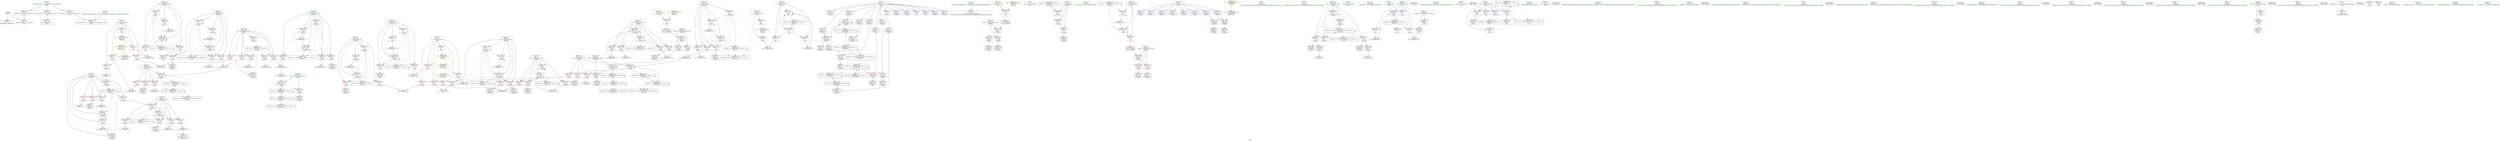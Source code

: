 digraph "SVFG" {
	label="SVFG";

	Node0x555f00d805d0 [shape=record,color=grey,label="{NodeID: 0\nNullPtr}"];
	Node0x555f00d805d0 -> Node0x555f00db9c20[style=solid];
	Node0x555f00d805d0 -> Node0x555f00dc5450[style=solid];
	Node0x555f00df1410 [shape=record,color=black,label="{NodeID: 443\nMR_6V_3 = PHI(MR_6V_6, MR_6V_2, )\npts\{61 \}\n}"];
	Node0x555f00df1410 -> Node0x555f00dbed30[style=dashed];
	Node0x555f00df1410 -> Node0x555f00dbee00[style=dashed];
	Node0x555f00df1410 -> Node0x555f00dbeed0[style=dashed];
	Node0x555f00df1410 -> Node0x555f00dbefa0[style=dashed];
	Node0x555f00df1410 -> Node0x555f00dbf070[style=dashed];
	Node0x555f00df1410 -> Node0x555f00dc5fe0[style=dashed];
	Node0x555f00df1410 -> Node0x555f00dc60b0[style=dashed];
	Node0x555f00dcce30 [shape=record,color=grey,label="{NodeID: 360\n257 = cmp(256, 9, )\n}"];
	Node0x555f00dc7840 [shape=record,color=blue,label="{NodeID: 277\n372\<--427\ni\<--inc\nmain\n}"];
	Node0x555f00dc7840 -> Node0x555f00dbc4f0[style=dashed];
	Node0x555f00dc7840 -> Node0x555f00dbc5c0[style=dashed];
	Node0x555f00dc7840 -> Node0x555f00dc7840[style=dashed];
	Node0x555f00dc7840 -> Node0x555f00dc29d0[style=dashed];
	Node0x555f00dbb4b0 [shape=record,color=red,label="{NodeID: 194\n259\<--195\n\<--bj\n_Z3putiii\n}"];
	Node0x555f00dbb4b0 -> Node0x555f00dcccb0[style=solid];
	Node0x555f00db87f0 [shape=record,color=purple,label="{NodeID: 111\n130\<--15\narrayidx22\<--b\n_Z5checkv\n}"];
	Node0x555f00db6b80 [shape=record,color=green,label="{NodeID: 28\n44\<--50\n_ZNSt8ios_base4InitD1Ev\<--_ZNSt8ios_base4InitD1Ev_field_insensitive\n}"];
	Node0x555f00db6b80 -> Node0x555f00db9cf0[style=solid];
	Node0x555f00dc29d0 [shape=record,color=black,label="{NodeID: 388\nMR_64V_2 = PHI(MR_64V_4, MR_64V_1, )\npts\{373 \}\n}"];
	Node0x555f00dc29d0 -> Node0x555f00dc76a0[style=dashed];
	Node0x555f00dbcb70 [shape=record,color=red,label="{NodeID: 222\n483\<--380\n\<--i14\nmain\n}"];
	Node0x555f00dbcb70 -> Node0x555f00dcbdb0[style=solid];
	Node0x555f00dbe6b0 [shape=record,color=red,label="{NodeID: 139\n452\<--8\n\<--w\nmain\n}"];
	Node0x555f00dbe6b0 -> Node0x555f00dcdd30[style=solid];
	Node0x555f00db9260 [shape=record,color=green,label="{NodeID: 56\n376\<--377\nr\<--r_field_insensitive\nmain\n}"];
	Node0x555f00db9260 -> Node0x555f00dbc830[style=solid];
	Node0x555f00dc6250 [shape=record,color=blue,label="{NodeID: 250\n181\<--177\nr.addr\<--r\n_Z3putiii\n}"];
	Node0x555f00dc6250 -> Node0x555f00dc00b0[style=dashed];
	Node0x555f00dc6250 -> Node0x555f00dc0180[style=dashed];
	Node0x555f00dbfd70 [shape=record,color=red,label="{NodeID: 167\n94\<--93\n\<--arrayidx5\n_Z5checkv\n}"];
	Node0x555f00dbfd70 -> Node0x555f00db9f90[style=solid];
	Node0x555f00dba950 [shape=record,color=black,label="{NodeID: 84\n236\<--235\nidxprom11\<--\n_Z3putiii\n}"];
	Node0x555f00d9b6d0 [shape=record,color=green,label="{NodeID: 1\n7\<--1\n__dso_handle\<--dummyObj\nGlob }"];
	Node0x555f00df1910 [shape=record,color=black,label="{NodeID: 444\nMR_8V_2 = PHI(MR_8V_5, MR_8V_1, )\npts\{63 \}\n}"];
	Node0x555f00df1910 -> Node0x555f00dc5620[style=dashed];
	Node0x555f00dccfb0 [shape=record,color=grey,label="{NodeID: 361\n151 = cmp(149, 150, )\n}"];
	Node0x555f00dc7910 [shape=record,color=blue,label="{NodeID: 278\n380\<--9\ni14\<--\nmain\n}"];
	Node0x555f00dc7910 -> Node0x555f00dbc9d0[style=dashed];
	Node0x555f00dc7910 -> Node0x555f00dbcaa0[style=dashed];
	Node0x555f00dc7910 -> Node0x555f00dbcb70[style=dashed];
	Node0x555f00dc7910 -> Node0x555f00dc7b80[style=dashed];
	Node0x555f00dc7910 -> Node0x555f00dc2fc0[style=dashed];
	Node0x555f00dbb580 [shape=record,color=red,label="{NodeID: 195\n268\<--195\n\<--bj\n_Z3putiii\n}"];
	Node0x555f00dbb580 -> Node0x555f00dbabc0[style=solid];
	Node0x555f00db88c0 [shape=record,color=purple,label="{NodeID: 112\n133\<--15\narrayidx24\<--b\n_Z5checkv\n}"];
	Node0x555f00db88c0 -> Node0x555f00dc5b00[style=solid];
	Node0x555f00db6c50 [shape=record,color=green,label="{NodeID: 29\n57\<--58\n_Z5checkv\<--_Z5checkv_field_insensitive\n}"];
	Node0x555f00dc2ed0 [shape=record,color=black,label="{NodeID: 389\nMR_66V_2 = PHI(MR_66V_3, MR_66V_1, )\npts\{375 \}\n}"];
	Node0x555f00dc2ed0 -> Node0x555f00dbc690[style=dashed];
	Node0x555f00dc2ed0 -> Node0x555f00dc7770[style=dashed];
	Node0x555f00dc2ed0 -> Node0x555f00dc2ed0[style=dashed];
	Node0x555f00dbcc40 [shape=record,color=red,label="{NodeID: 223\n451\<--382\n\<--j\nmain\n}"];
	Node0x555f00dbcc40 -> Node0x555f00dcdd30[style=solid];
	Node0x555f00dbe780 [shape=record,color=red,label="{NodeID: 140\n72\<--11\n\<--h\n_Z5checkv\n}"];
	Node0x555f00dbe780 -> Node0x555f00dcc530[style=solid];
	Node0x555f00db9330 [shape=record,color=green,label="{NodeID: 57\n378\<--379\nx\<--x_field_insensitive\nmain\n}"];
	Node0x555f00db9330 -> Node0x555f00dbc900[style=solid];
	Node0x555f00dc6320 [shape=record,color=blue,label="{NodeID: 251\n183\<--178\nx.addr\<--x\n_Z3putiii\n}"];
	Node0x555f00dc6320 -> Node0x555f00dc0250[style=dashed];
	Node0x555f00dc6320 -> Node0x555f00dc0320[style=dashed];
	Node0x555f00dbfe40 [shape=record,color=red,label="{NodeID: 168\n126\<--125\n\<--arrayidx19\n_Z5checkv\n}"];
	Node0x555f00dbfe40 -> Node0x555f00dba2d0[style=solid];
	Node0x555f00dbfe40 -> Node0x555f00dba3a0[style=solid];
	Node0x555f00dbaa20 [shape=record,color=black,label="{NodeID: 85\n239\<--238\ntobool\<--\n_Z3putiii\n}"];
	Node0x555f00d804e0 [shape=record,color=green,label="{NodeID: 2\n9\<--1\n\<--dummyObj\nCan only get source location for instruction, argument, global var or function.}"];
	Node0x555f00df1e10 [shape=record,color=black,label="{NodeID: 445\nMR_10V_2 = PHI(MR_10V_4, MR_10V_1, )\npts\{65 \}\n}"];
	Node0x555f00df1e10 -> Node0x555f00dc56f0[style=dashed];
	Node0x555f00dcd130 [shape=record,color=grey,label="{NodeID: 362\n254 = cmp(252, 253, )\n}"];
	Node0x555f00dc79e0 [shape=record,color=blue,label="{NodeID: 279\n382\<--9\nj\<--\nmain\n}"];
	Node0x555f00dc79e0 -> Node0x555f00dbcc40[style=dashed];
	Node0x555f00dc79e0 -> Node0x555f00dbcd10[style=dashed];
	Node0x555f00dc79e0 -> Node0x555f00dbcde0[style=dashed];
	Node0x555f00dc79e0 -> Node0x555f00dc79e0[style=dashed];
	Node0x555f00dc79e0 -> Node0x555f00dc7ab0[style=dashed];
	Node0x555f00dc79e0 -> Node0x555f00dc30b0[style=dashed];
	Node0x555f00dbb650 [shape=record,color=red,label="{NodeID: 196\n305\<--197\n\<--i43\n_Z3putiii\n}"];
	Node0x555f00dbb650 -> Node0x555f00dce930[style=solid];
	Node0x555f00db8990 [shape=record,color=purple,label="{NodeID: 113\n155\<--15\n\<--b\n_Z5checkv\n}"];
	Node0x555f00db6d20 [shape=record,color=green,label="{NodeID: 30\n60\<--61\ni\<--i_field_insensitive\n_Z5checkv\n}"];
	Node0x555f00db6d20 -> Node0x555f00dbed30[style=solid];
	Node0x555f00db6d20 -> Node0x555f00dbee00[style=solid];
	Node0x555f00db6d20 -> Node0x555f00dbeed0[style=solid];
	Node0x555f00db6d20 -> Node0x555f00dbefa0[style=solid];
	Node0x555f00db6d20 -> Node0x555f00dbf070[style=solid];
	Node0x555f00db6d20 -> Node0x555f00dc5550[style=solid];
	Node0x555f00db6d20 -> Node0x555f00dc5fe0[style=solid];
	Node0x555f00db6d20 -> Node0x555f00dc60b0[style=solid];
	Node0x555f00df8f30 [shape=record,color=yellow,style=double,label="{NodeID: 473\n68V_1 = ENCHI(MR_68V_0)\npts\{377 \}\nFun[main]}"];
	Node0x555f00df8f30 -> Node0x555f00dbc830[style=dashed];
	Node0x555f00dc2fc0 [shape=record,color=black,label="{NodeID: 390\nMR_72V_2 = PHI(MR_72V_3, MR_72V_1, )\npts\{381 \}\n}"];
	Node0x555f00dc2fc0 -> Node0x555f00dc7910[style=dashed];
	Node0x555f00dc2fc0 -> Node0x555f00dc2fc0[style=dashed];
	Node0x555f00dbcd10 [shape=record,color=red,label="{NodeID: 224\n458\<--382\n\<--j\nmain\n}"];
	Node0x555f00dbcd10 -> Node0x555f00db8170[style=solid];
	Node0x555f00dbe850 [shape=record,color=red,label="{NodeID: 141\n211\<--11\n\<--h\n_Z3putiii\n}"];
	Node0x555f00dbe850 -> Node0x555f00dcda30[style=solid];
	Node0x555f00db9400 [shape=record,color=green,label="{NodeID: 58\n380\<--381\ni14\<--i14_field_insensitive\nmain\n}"];
	Node0x555f00db9400 -> Node0x555f00dbc9d0[style=solid];
	Node0x555f00db9400 -> Node0x555f00dbcaa0[style=solid];
	Node0x555f00db9400 -> Node0x555f00dbcb70[style=solid];
	Node0x555f00db9400 -> Node0x555f00dc7910[style=solid];
	Node0x555f00db9400 -> Node0x555f00dc7b80[style=solid];
	Node0x555f00dca8b0 [shape=record,color=grey,label="{NodeID: 335\n143 = Binary(142, 144, )\n}"];
	Node0x555f00dca8b0 -> Node0x555f00dc5ca0[style=solid];
	Node0x555f00dc63f0 [shape=record,color=blue,label="{NodeID: 252\n185\<--9\nrow\<--\n_Z3putiii\n}"];
	Node0x555f00dc63f0 -> Node0x555f00de7600[style=dashed];
	Node0x555f00dbff10 [shape=record,color=red,label="{NodeID: 169\n226\<--179\n\<--t.addr\n_Z3putiii\n}"];
	Node0x555f00dbff10 -> Node0x555f00dba6e0[style=solid];
	Node0x555f00dbaaf0 [shape=record,color=black,label="{NodeID: 86\n266\<--265\nidxprom21\<--\n_Z3putiii\n}"];
	Node0x555f00d836b0 [shape=record,color=green,label="{NodeID: 3\n20\<--1\n\<--dummyObj\nCan only get source location for instruction, argument, global var or function.}"];
	Node0x555f00df2310 [shape=record,color=black,label="{NodeID: 446\nMR_12V_2 = PHI(MR_12V_6, MR_12V_1, )\npts\{67 \}\n}"];
	Node0x555f00df2310 -> Node0x555f00dc5960[style=dashed];
	Node0x555f00df2310 -> Node0x555f00df2310[style=dashed];
	Node0x555f00dcd2b0 [shape=record,color=grey,label="{NodeID: 363\n409 = cmp(407, 408, )\n}"];
	Node0x555f00dc7ab0 [shape=record,color=blue,label="{NodeID: 280\n382\<--474\nj\<--inc30\nmain\n}"];
	Node0x555f00dc7ab0 -> Node0x555f00dbcc40[style=dashed];
	Node0x555f00dc7ab0 -> Node0x555f00dbcd10[style=dashed];
	Node0x555f00dc7ab0 -> Node0x555f00dbcde0[style=dashed];
	Node0x555f00dc7ab0 -> Node0x555f00dc79e0[style=dashed];
	Node0x555f00dc7ab0 -> Node0x555f00dc7ab0[style=dashed];
	Node0x555f00dc7ab0 -> Node0x555f00dc30b0[style=dashed];
	Node0x555f00dbb720 [shape=record,color=red,label="{NodeID: 197\n319\<--197\n\<--i43\n_Z3putiii\n}"];
	Node0x555f00dbb720 -> Node0x555f00dbb240[style=solid];
	Node0x555f00db8a60 [shape=record,color=purple,label="{NodeID: 114\n156\<--15\narrayidx35\<--b\n_Z5checkv\n}"];
	Node0x555f00db8a60 -> Node0x555f00dc5e40[style=solid];
	Node0x555f00db6df0 [shape=record,color=green,label="{NodeID: 31\n62\<--63\nf\<--f_field_insensitive\n_Z5checkv\n}"];
	Node0x555f00db6df0 -> Node0x555f00dbf140[style=solid];
	Node0x555f00db6df0 -> Node0x555f00dc5620[style=solid];
	Node0x555f00db6df0 -> Node0x555f00dc57c0[style=solid];
	Node0x555f00df9010 [shape=record,color=yellow,style=double,label="{NodeID: 474\n70V_1 = ENCHI(MR_70V_0)\npts\{379 \}\nFun[main]}"];
	Node0x555f00df9010 -> Node0x555f00dbc900[style=dashed];
	Node0x555f00dc30b0 [shape=record,color=black,label="{NodeID: 391\nMR_74V_2 = PHI(MR_74V_3, MR_74V_1, )\npts\{383 \}\n}"];
	Node0x555f00dc30b0 -> Node0x555f00dc79e0[style=dashed];
	Node0x555f00dc30b0 -> Node0x555f00dc30b0[style=dashed];
	Node0x555f00dbcde0 [shape=record,color=red,label="{NodeID: 225\n473\<--382\n\<--j\nmain\n}"];
	Node0x555f00dbcde0 -> Node0x555f00dcc6b0[style=solid];
	Node0x555f00dbe920 [shape=record,color=red,label="{NodeID: 142\n253\<--11\n\<--h\n_Z3putiii\n}"];
	Node0x555f00dbe920 -> Node0x555f00dcd130[style=solid];
	Node0x555f00db94d0 [shape=record,color=green,label="{NodeID: 59\n382\<--383\nj\<--j_field_insensitive\nmain\n}"];
	Node0x555f00db94d0 -> Node0x555f00dbcc40[style=solid];
	Node0x555f00db94d0 -> Node0x555f00dbcd10[style=solid];
	Node0x555f00db94d0 -> Node0x555f00dbcde0[style=solid];
	Node0x555f00db94d0 -> Node0x555f00dc79e0[style=solid];
	Node0x555f00db94d0 -> Node0x555f00dc7ab0[style=solid];
	Node0x555f00dcaa30 [shape=record,color=grey,label="{NodeID: 336\n415 = Binary(414, 144, )\n}"];
	Node0x555f00dcaa30 -> Node0x555f00dc7770[style=solid];
	Node0x555f00dc64c0 [shape=record,color=blue,label="{NodeID: 253\n187\<--81\nok\<--\n_Z3putiii\n}"];
	Node0x555f00dc64c0 -> Node0x555f00dc08d0[style=dashed];
	Node0x555f00dc64c0 -> Node0x555f00dc64c0[style=dashed];
	Node0x555f00dc64c0 -> Node0x555f00dc68d0[style=dashed];
	Node0x555f00dc64c0 -> Node0x555f00dc69a0[style=dashed];
	Node0x555f00dc64c0 -> Node0x555f00ddbb00[style=dashed];
	Node0x555f00dc64c0 -> Node0x555f00ddaee0[style=dashed];
	Node0x555f00dbffe0 [shape=record,color=red,label="{NodeID: 170\n313\<--179\n\<--t.addr\n_Z3putiii\n}"];
	Node0x555f00dbffe0 -> Node0x555f00dbb0a0[style=solid];
	Node0x555f00dbabc0 [shape=record,color=black,label="{NodeID: 87\n269\<--268\nidxprom23\<--\n_Z3putiii\n}"];
	Node0x555f00d83530 [shape=record,color=green,label="{NodeID: 4\n24\<--1\n_ZSt3cin\<--dummyObj\nGlob }"];
	Node0x555f00df2810 [shape=record,color=black,label="{NodeID: 447\nMR_14V_2 = PHI(MR_14V_7, MR_14V_1, )\npts\{69 \}\n}"];
	Node0x555f00df2810 -> Node0x555f00dc5a30[style=dashed];
	Node0x555f00df2810 -> Node0x555f00df2810[style=dashed];
	Node0x555f00dcd430 [shape=record,color=grey,label="{NodeID: 364\n250 = cmp(249, 9, )\n}"];
	Node0x555f00dc7b80 [shape=record,color=blue,label="{NodeID: 281\n380\<--484\ni14\<--inc34\nmain\n}"];
	Node0x555f00dc7b80 -> Node0x555f00dbc9d0[style=dashed];
	Node0x555f00dc7b80 -> Node0x555f00dbcaa0[style=dashed];
	Node0x555f00dc7b80 -> Node0x555f00dbcb70[style=dashed];
	Node0x555f00dc7b80 -> Node0x555f00dc7b80[style=dashed];
	Node0x555f00dc7b80 -> Node0x555f00dc2fc0[style=dashed];
	Node0x555f00dbb7f0 [shape=record,color=red,label="{NodeID: 198\n329\<--197\n\<--i43\n_Z3putiii\n}"];
	Node0x555f00dbb7f0 -> Node0x555f00dcc3b0[style=solid];
	Node0x555f00db8b30 [shape=record,color=purple,label="{NodeID: 115\n267\<--15\narrayidx22\<--b\n_Z3putiii\n}"];
	Node0x555f00db6ec0 [shape=record,color=green,label="{NodeID: 32\n64\<--65\nj\<--j_field_insensitive\n_Z5checkv\n}"];
	Node0x555f00db6ec0 -> Node0x555f00dbf210[style=solid];
	Node0x555f00db6ec0 -> Node0x555f00dbf2e0[style=solid];
	Node0x555f00db6ec0 -> Node0x555f00dbf3b0[style=solid];
	Node0x555f00db6ec0 -> Node0x555f00dc56f0[style=solid];
	Node0x555f00db6ec0 -> Node0x555f00dc5890[style=solid];
	Node0x555f00de0d30 [shape=record,color=black,label="{NodeID: 392\nMR_18V_2 = PHI(MR_18V_3, MR_18V_1, )\npts\{180000 \}\n}"];
	Node0x555f00de0d30 -> Node0x555f00df5f10[style=dashed];
	Node0x555f00dbceb0 [shape=record,color=red,label="{NodeID: 226\n461\<--460\n\<--arrayidx22\nmain\n}"];
	Node0x555f00dbceb0 -> Node0x555f00db8240[style=solid];
	Node0x555f00dbe9f0 [shape=record,color=red,label="{NodeID: 143\n446\<--11\n\<--h\nmain\n}"];
	Node0x555f00dbe9f0 -> Node0x555f00dce630[style=solid];
	Node0x555f00db95a0 [shape=record,color=green,label="{NodeID: 60\n387\<--388\n_ZNSirsERi\<--_ZNSirsERi_field_insensitive\n}"];
	Node0x555f00dcabb0 [shape=record,color=grey,label="{NodeID: 337\n247 = Binary(245, 246, )\n}"];
	Node0x555f00dcabb0 -> Node0x555f00dc6800[style=solid];
	Node0x555f00dc6590 [shape=record,color=blue,label="{NodeID: 254\n189\<--9\ni\<--\n_Z3putiii\n}"];
	Node0x555f00dc6590 -> Node0x555f00dc09a0[style=dashed];
	Node0x555f00dc6590 -> Node0x555f00dc0a70[style=dashed];
	Node0x555f00dc6590 -> Node0x555f00dc0b40[style=dashed];
	Node0x555f00dc6590 -> Node0x555f00dc0c10[style=dashed];
	Node0x555f00dc6590 -> Node0x555f00dc6590[style=dashed];
	Node0x555f00dc6590 -> Node0x555f00dc6b40[style=dashed];
	Node0x555f00dc6590 -> Node0x555f00ded340[style=dashed];
	Node0x555f00dc00b0 [shape=record,color=red,label="{NodeID: 171\n229\<--181\n\<--r.addr\n_Z3putiii\n}"];
	Node0x555f00dc00b0 -> Node0x555f00dba7b0[style=solid];
	Node0x555f00dbac90 [shape=record,color=black,label="{NodeID: 88\n272\<--271\ntobool25\<--\n_Z3putiii\n}"];
	Node0x555f00d9b820 [shape=record,color=green,label="{NodeID: 5\n25\<--1\n.str\<--dummyObj\nGlob }"];
	Node0x555f00df2d10 [shape=record,color=black,label="{NodeID: 448\nMR_16V_2 = PHI(MR_16V_6, MR_16V_1, )\npts\{71 \}\n}"];
	Node0x555f00df2d10 -> Node0x555f00dc5d70[style=dashed];
	Node0x555f00df2d10 -> Node0x555f00df2d10[style=dashed];
	Node0x555f00dcd5b0 [shape=record,color=grey,label="{NodeID: 365\n117 = cmp(115, 116, )\n}"];
	Node0x555f00dc7c50 [shape=record,color=blue,label="{NodeID: 282\n370\<--490\nc\<--inc38\nmain\n}"];
	Node0x555f00dc7c50 -> Node0x555f00dc24d0[style=dashed];
	Node0x555f00dbb8c0 [shape=record,color=red,label="{NodeID: 199\n351\<--197\n\<--i43\n_Z3putiii\n}"];
	Node0x555f00dbb8c0 -> Node0x555f00dcbab0[style=solid];
	Node0x555f00dbd370 [shape=record,color=purple,label="{NodeID: 116\n270\<--15\narrayidx24\<--b\n_Z3putiii\n}"];
	Node0x555f00dbd370 -> Node0x555f00dbbf40[style=solid];
	Node0x555f00db6f90 [shape=record,color=green,label="{NodeID: 33\n66\<--67\nk\<--k_field_insensitive\n_Z5checkv\n}"];
	Node0x555f00db6f90 -> Node0x555f00dbf480[style=solid];
	Node0x555f00db6f90 -> Node0x555f00dbf550[style=solid];
	Node0x555f00db6f90 -> Node0x555f00dbf620[style=solid];
	Node0x555f00db6f90 -> Node0x555f00dbf6f0[style=solid];
	Node0x555f00db6f90 -> Node0x555f00dc5960[style=solid];
	Node0x555f00db6f90 -> Node0x555f00dc5ca0[style=solid];
	Node0x555f009a43a0 [shape=record,color=black,label="{NodeID: 559\n42 = PHI()\n}"];
	Node0x555f00dbcf80 [shape=record,color=blue,label="{NodeID: 227\n8\<--9\nw\<--\nGlob }"];
	Node0x555f00dbcf80 -> Node0x555f00df7d10[style=dashed];
	Node0x555f00dbeac0 [shape=record,color=red,label="{NodeID: 144\n408\<--13\n\<--n\nmain\n}"];
	Node0x555f00dbeac0 -> Node0x555f00dcd2b0[style=solid];
	Node0x555f00db9670 [shape=record,color=green,label="{NodeID: 61\n403\<--404\nllvm.memset.p0i8.i64\<--llvm.memset.p0i8.i64_field_insensitive\n}"];
	Node0x555f00dcad30 [shape=record,color=grey,label="{NodeID: 338\n160 = Binary(159, 74, )\n}"];
	Node0x555f00dcad30 -> Node0x555f00dc5f10[style=solid];
	Node0x555f00dc6660 [shape=record,color=blue,label="{NodeID: 255\n191\<--9\nj\<--\n_Z3putiii\n}"];
	Node0x555f00dc6660 -> Node0x555f00dc0ce0[style=dashed];
	Node0x555f00dc6660 -> Node0x555f00dc0db0[style=dashed];
	Node0x555f00dc6660 -> Node0x555f00dc0e80[style=dashed];
	Node0x555f00dc6660 -> Node0x555f00dc0f50[style=dashed];
	Node0x555f00dc6660 -> Node0x555f00dc6a70[style=dashed];
	Node0x555f00dc6660 -> Node0x555f00de3f00[style=dashed];
	Node0x555f00dc6660 -> Node0x555f00ded810[style=dashed];
	Node0x555f00dc0180 [shape=record,color=red,label="{NodeID: 172\n316\<--181\n\<--r.addr\n_Z3putiii\n}"];
	Node0x555f00dc0180 -> Node0x555f00dbb170[style=solid];
	Node0x555f00dbad60 [shape=record,color=black,label="{NodeID: 89\n283\<--282\ntobool29\<--\n_Z3putiii\n}"];
	Node0x555f00d83ad0 [shape=record,color=green,label="{NodeID: 6\n27\<--1\n_ZSt4cout\<--dummyObj\nGlob }"];
	Node0x555f00df3210 [shape=record,color=black,label="{NodeID: 449\nMR_18V_2 = PHI(MR_18V_8, MR_18V_1, )\npts\{180000 \}\n|{|<s3>3}}"];
	Node0x555f00df3210 -> Node0x555f00dbfd70[style=dashed];
	Node0x555f00df3210 -> Node0x555f00de7100[style=dashed];
	Node0x555f00df3210 -> Node0x555f00df3210[style=dashed];
	Node0x555f00df3210:s3 -> Node0x555f00defb10[style=dashed,color=blue];
	Node0x555f00dcd730 [shape=record,color=grey,label="{NodeID: 366\n224 = cmp(223, 219, )\n}"];
	Node0x555f00dbb990 [shape=record,color=red,label="{NodeID: 200\n310\<--199\n\<--j47\n_Z3putiii\n}"];
	Node0x555f00dbb990 -> Node0x555f00dce030[style=solid];
	Node0x555f00dbd440 [shape=record,color=purple,label="{NodeID: 117\n339\<--15\narrayidx66\<--b\n_Z3putiii\n}"];
	Node0x555f00db7060 [shape=record,color=green,label="{NodeID: 34\n68\<--69\nj11\<--j11_field_insensitive\n_Z5checkv\n}"];
	Node0x555f00db7060 -> Node0x555f00dbf7c0[style=solid];
	Node0x555f00db7060 -> Node0x555f00dbf890[style=solid];
	Node0x555f00db7060 -> Node0x555f00dbf960[style=solid];
	Node0x555f00db7060 -> Node0x555f00dbfa30[style=solid];
	Node0x555f00db7060 -> Node0x555f00dc5a30[style=solid];
	Node0x555f00db7060 -> Node0x555f00dc5bd0[style=solid];
	Node0x555f00e1a4c0 [shape=record,color=black,label="{NodeID: 560\n386 = PHI()\n}"];
	Node0x555f00dbd080 [shape=record,color=blue,label="{NodeID: 228\n11\<--9\nh\<--\nGlob }"];
	Node0x555f00dbd080 -> Node0x555f00df8830[style=dashed];
	Node0x555f00dbeb90 [shape=record,color=red,label="{NodeID: 145\n417\<--19\n\<--full\nmain\n}"];
	Node0x555f00dbeb90 -> Node0x555f00db7f00[style=solid];
	Node0x555f00db9740 [shape=record,color=green,label="{NodeID: 62\n433\<--434\nprintf\<--printf_field_insensitive\n}"];
	Node0x555f00dfab90 [shape=record,color=yellow,style=double,label="{NodeID: 505\n51V_1 = ENCHI(MR_51V_0)\npts\{230000 \}\nFun[_Z3putiii]}"];
	Node0x555f00dfab90 -> Node0x555f00dbbe70[style=dashed];
	Node0x555f00dfab90 -> Node0x555f00dbc010[style=dashed];
	Node0x555f00dcaeb0 [shape=record,color=grey,label="{NodeID: 339\n279 = Binary(278, 74, )\n}"];
	Node0x555f00dcaeb0 -> Node0x555f00dc6a70[style=solid];
	Node0x555f00dc6730 [shape=record,color=blue,label="{NodeID: 256\n193\<--243\nbi\<--add\n_Z3putiii\n}"];
	Node0x555f00dc6730 -> Node0x555f00dc1020[style=dashed];
	Node0x555f00dc6730 -> Node0x555f00dc10f0[style=dashed];
	Node0x555f00dc6730 -> Node0x555f00dbb310[style=dashed];
	Node0x555f00dc6730 -> Node0x555f00de4400[style=dashed];
	Node0x555f00dc6730 -> Node0x555f00dedd10[style=dashed];
	Node0x555f00dc6730 -> Node0x555f00df6910[style=dashed];
	Node0x555f00dc0250 [shape=record,color=red,label="{NodeID: 173\n245\<--183\n\<--x.addr\n_Z3putiii\n}"];
	Node0x555f00dc0250 -> Node0x555f00dcabb0[style=solid];
	Node0x555f00dbae30 [shape=record,color=black,label="{NodeID: 90\n284\<--282\nconv\<--\n_Z3putiii\n}"];
	Node0x555f00dbae30 -> Node0x555f00dcdeb0[style=solid];
	Node0x555f00d839b0 [shape=record,color=green,label="{NodeID: 7\n28\<--1\n.str.1\<--dummyObj\nGlob }"];
	Node0x555f00dcd8b0 [shape=record,color=grey,label="{NodeID: 367\n218 = cmp(217, 219, )\n}"];
	Node0x555f00dbba60 [shape=record,color=red,label="{NodeID: 201\n322\<--199\n\<--j47\n_Z3putiii\n}"];
	Node0x555f00dbba60 -> Node0x555f00db7bc0[style=solid];
	Node0x555f00dbd510 [shape=record,color=purple,label="{NodeID: 118\n342\<--15\narrayidx68\<--b\n_Z3putiii\n}"];
	Node0x555f00dbd510 -> Node0x555f00dc7020[style=solid];
	Node0x555f00db7130 [shape=record,color=green,label="{NodeID: 35\n70\<--71\nj30\<--j30_field_insensitive\n_Z5checkv\n}"];
	Node0x555f00db7130 -> Node0x555f00dbfb00[style=solid];
	Node0x555f00db7130 -> Node0x555f00dbfbd0[style=solid];
	Node0x555f00db7130 -> Node0x555f00dbfca0[style=solid];
	Node0x555f00db7130 -> Node0x555f00dc5d70[style=solid];
	Node0x555f00db7130 -> Node0x555f00dc5f10[style=solid];
	Node0x555f00e1a5c0 [shape=record,color=black,label="{NodeID: 561\n395 = PHI()\n}"];
	Node0x555f00df9390 [shape=record,color=yellow,style=double,label="{NodeID: 478\n51V_1 = ENCHI(MR_51V_0)\npts\{230000 \}\nFun[main]|{<s0>12}}"];
	Node0x555f00df9390:s0 -> Node0x555f00dfab90[style=dashed,color=red];
	Node0x555f00dbd180 [shape=record,color=blue,label="{NodeID: 229\n13\<--9\nn\<--\nGlob }"];
	Node0x555f00dbd180 -> Node0x555f00df8910[style=dashed];
	Node0x555f00dbec60 [shape=record,color=red,label="{NodeID: 146\n435\<--19\n\<--full\nmain\n}"];
	Node0x555f00dbec60 -> Node0x555f00db7fd0[style=solid];
	Node0x555f00db9810 [shape=record,color=green,label="{NodeID: 63\n440\<--441\n_ZStlsISt11char_traitsIcEERSt13basic_ostreamIcT_ES5_PKc\<--_ZStlsISt11char_traitsIcEERSt13basic_ostreamIcT_ES5_PKc_field_insensitive\n}"];
	Node0x555f00dea800 [shape=record,color=black,label="{NodeID: 423\nMR_46V_2 = PHI(MR_46V_3, MR_46V_1, )\npts\{202 \}\n}"];
	Node0x555f00dea800 -> Node0x555f00dc6e80[style=dashed];
	Node0x555f00dea800 -> Node0x555f00ddb010[style=dashed];
	Node0x555f00dea800 -> Node0x555f00dea800[style=dashed];
	Node0x555f00dea800 -> Node0x555f00def110[style=dashed];
	Node0x555f00dcb030 [shape=record,color=grey,label="{NodeID: 340\n164 = Binary(163, 74, )\n}"];
	Node0x555f00dcb030 -> Node0x555f00dc5fe0[style=solid];
	Node0x555f00dc6800 [shape=record,color=blue,label="{NodeID: 257\n195\<--247\nbj\<--add13\n_Z3putiii\n}"];
	Node0x555f00dc6800 -> Node0x555f00dbb3e0[style=dashed];
	Node0x555f00dc6800 -> Node0x555f00dbb4b0[style=dashed];
	Node0x555f00dc6800 -> Node0x555f00dbb580[style=dashed];
	Node0x555f00dc6800 -> Node0x555f00de4900[style=dashed];
	Node0x555f00dc6800 -> Node0x555f00dee210[style=dashed];
	Node0x555f00dc6800 -> Node0x555f00df6e10[style=dashed];
	Node0x555f00dc0320 [shape=record,color=red,label="{NodeID: 174\n333\<--183\n\<--x.addr\n_Z3putiii\n}"];
	Node0x555f00dc0320 -> Node0x555f00dcc0b0[style=solid];
	Node0x555f00dbaf00 [shape=record,color=black,label="{NodeID: 91\n294\<--293\ntobool36\<--\n_Z3putiii\n}"];
	Node0x555f00d9c070 [shape=record,color=green,label="{NodeID: 8\n31\<--1\n\<--dummyObj\nCan only get source location for instruction, argument, global var or function.}"];
	Node0x555f00dcda30 [shape=record,color=grey,label="{NodeID: 368\n212 = cmp(210, 211, )\n}"];
	Node0x555f00dbbb30 [shape=record,color=red,label="{NodeID: 202\n334\<--199\n\<--j47\n_Z3putiii\n}"];
	Node0x555f00dbbb30 -> Node0x555f00dcc0b0[style=solid];
	Node0x555f00dbd5e0 [shape=record,color=purple,label="{NodeID: 119\n399\<--15\n\<--b\nmain\n}"];
	Node0x555f00db7200 [shape=record,color=green,label="{NodeID: 36\n173\<--174\n_Z3putiii\<--_Z3putiii_field_insensitive\n}"];
	Node0x555f00e1a720 [shape=record,color=black,label="{NodeID: 562\n396 = PHI()\n}"];
	Node0x555f00df9470 [shape=record,color=yellow,style=double,label="{NodeID: 479\n2V_1 = ENCHI(MR_2V_0)\npts\{10 \}\nFun[_Z5checkv]}"];
	Node0x555f00df9470 -> Node0x555f00dbe370[style=dashed];
	Node0x555f00df9470 -> Node0x555f00dbe440[style=dashed];
	Node0x555f00df9470 -> Node0x555f00dbe510[style=dashed];
	Node0x555f00dbd280 [shape=record,color=blue,label="{NodeID: 230\n19\<--20\nfull\<--\nGlob }"];
	Node0x555f00dbd280 -> Node0x555f00dc1fd0[style=dashed];
	Node0x555f00dbed30 [shape=record,color=red,label="{NodeID: 147\n77\<--60\n\<--i\n_Z5checkv\n}"];
	Node0x555f00dbed30 -> Node0x555f00dce330[style=solid];
	Node0x555f00db98e0 [shape=record,color=green,label="{NodeID: 64\n466\<--467\n_ZStlsISt11char_traitsIcEERSt13basic_ostreamIcT_ES5_c\<--_ZStlsISt11char_traitsIcEERSt13basic_ostreamIcT_ES5_c_field_insensitive\n}"];
	Node0x555f00dead00 [shape=record,color=black,label="{NodeID: 424\nMR_48V_2 = PHI(MR_48V_3, MR_48V_1, )\npts\{204 \}\n}"];
	Node0x555f00dead00 -> Node0x555f00dc6f50[style=dashed];
	Node0x555f00dead00 -> Node0x555f00ddb100[style=dashed];
	Node0x555f00dead00 -> Node0x555f00dead00[style=dashed];
	Node0x555f00dead00 -> Node0x555f00def610[style=dashed];
	Node0x555f00dcb1b0 [shape=record,color=grey,label="{NodeID: 341\n243 = Binary(241, 242, )\n}"];
	Node0x555f00dcb1b0 -> Node0x555f00dc6730[style=solid];
	Node0x555f00dc68d0 [shape=record,color=blue,label="{NodeID: 258\n187\<--20\nok\<--\n_Z3putiii\n}"];
	Node0x555f00dc68d0 -> Node0x555f00ddbb00[style=dashed];
	Node0x555f00dc03f0 [shape=record,color=red,label="{NodeID: 175\n210\<--185\n\<--row\n_Z3putiii\n}"];
	Node0x555f00dc03f0 -> Node0x555f00dcda30[style=solid];
	Node0x555f00dbafd0 [shape=record,color=black,label="{NodeID: 92\n295\<--293\nconv37\<--\n_Z3putiii\n}"];
	Node0x555f00dbafd0 -> Node0x555f00dce7b0[style=solid];
	Node0x555f00d9b910 [shape=record,color=green,label="{NodeID: 9\n74\<--1\n\<--dummyObj\nCan only get source location for instruction, argument, global var or function.}"];
	Node0x555f00dcdbb0 [shape=record,color=grey,label="{NodeID: 369\n111 = cmp(110, 74, )\n}"];
	Node0x555f00dbbc00 [shape=record,color=red,label="{NodeID: 203\n346\<--199\n\<--j47\n_Z3putiii\n}"];
	Node0x555f00dbbc00 -> Node0x555f00dcb930[style=solid];
	Node0x555f00dbd6b0 [shape=record,color=purple,label="{NodeID: 120\n457\<--15\narrayidx\<--b\nmain\n}"];
	Node0x555f00db72d0 [shape=record,color=green,label="{NodeID: 37\n179\<--180\nt.addr\<--t.addr_field_insensitive\n_Z3putiii\n}"];
	Node0x555f00db72d0 -> Node0x555f00dbff10[style=solid];
	Node0x555f00db72d0 -> Node0x555f00dbffe0[style=solid];
	Node0x555f00db72d0 -> Node0x555f00dc6180[style=solid];
	Node0x555f00e1a960 [shape=record,color=black,label="{NodeID: 563\n397 = PHI()\n}"];
	Node0x555f00df9580 [shape=record,color=yellow,style=double,label="{NodeID: 480\n4V_1 = ENCHI(MR_4V_0)\npts\{12 \}\nFun[_Z5checkv]}"];
	Node0x555f00df9580 -> Node0x555f00dbe780[style=dashed];
	Node0x555f00dc5250 [shape=record,color=blue,label="{NodeID: 231\n521\<--31\nllvm.global_ctors_0\<--\nGlob }"];
	Node0x555f00dbee00 [shape=record,color=red,label="{NodeID: 148\n88\<--60\n\<--i\n_Z5checkv\n}"];
	Node0x555f00dbee00 -> Node0x555f00db9df0[style=solid];
	Node0x555f00db99b0 [shape=record,color=green,label="{NodeID: 65\n478\<--479\n_ZSt4endlIcSt11char_traitsIcEERSt13basic_ostreamIT_T0_ES6_\<--_ZSt4endlIcSt11char_traitsIcEERSt13basic_ostreamIT_T0_ES6__field_insensitive\n}"];
	Node0x555f00deb200 [shape=record,color=black,label="{NodeID: 425\nMR_18V_2 = PHI(MR_18V_3, MR_18V_1, )\npts\{180000 \}\n|{|<s3>3}}"];
	Node0x555f00deb200 -> Node0x555f00dc7020[style=dashed];
	Node0x555f00deb200 -> Node0x555f00ddb600[style=dashed];
	Node0x555f00deb200 -> Node0x555f00deb200[style=dashed];
	Node0x555f00deb200:s3 -> Node0x555f00df3210[style=dashed,color=red];
	Node0x555f00dcb330 [shape=record,color=grey,label="{NodeID: 342\n169 = Binary(168, 144, )\n}"];
	Node0x555f00dcb330 -> Node0x555f00dc60b0[style=solid];
	Node0x555f00dc69a0 [shape=record,color=blue,label="{NodeID: 259\n187\<--20\nok\<--\n_Z3putiii\n}"];
	Node0x555f00dc69a0 -> Node0x555f00ddbb00[style=dashed];
	Node0x555f00dc04c0 [shape=record,color=red,label="{NodeID: 176\n241\<--185\n\<--row\n_Z3putiii\n}"];
	Node0x555f00dc04c0 -> Node0x555f00dcb1b0[style=solid];
	Node0x555f00dbb0a0 [shape=record,color=black,label="{NodeID: 93\n314\<--313\nidxprom51\<--\n_Z3putiii\n}"];
	Node0x555f00d9b9e0 [shape=record,color=green,label="{NodeID: 10\n81\<--1\n\<--dummyObj\nCan only get source location for instruction, argument, global var or function.}"];
	Node0x555f00dcdd30 [shape=record,color=grey,label="{NodeID: 370\n453 = cmp(451, 452, )\n}"];
	Node0x555f00dbbcd0 [shape=record,color=red,label="{NodeID: 204\n337\<--201\n\<--bi61\n_Z3putiii\n}"];
	Node0x555f00dbbcd0 -> Node0x555f00db7d60[style=solid];
	Node0x555f00dbd780 [shape=record,color=purple,label="{NodeID: 121\n460\<--15\narrayidx22\<--b\nmain\n}"];
	Node0x555f00dbd780 -> Node0x555f00dbceb0[style=solid];
	Node0x555f00db73a0 [shape=record,color=green,label="{NodeID: 38\n181\<--182\nr.addr\<--r.addr_field_insensitive\n_Z3putiii\n}"];
	Node0x555f00db73a0 -> Node0x555f00dc00b0[style=solid];
	Node0x555f00db73a0 -> Node0x555f00dc0180[style=solid];
	Node0x555f00db73a0 -> Node0x555f00dc6250[style=solid];
	Node0x555f00e1aa30 [shape=record,color=black,label="{NodeID: 564\n411 = PHI()\n}"];
	Node0x555f00dc5350 [shape=record,color=blue,label="{NodeID: 232\n522\<--32\nllvm.global_ctors_1\<--_GLOBAL__sub_I_Aguoguo_3_1.cpp\nGlob }"];
	Node0x555f00dbeed0 [shape=record,color=red,label="{NodeID: 149\n107\<--60\n\<--i\n_Z5checkv\n}"];
	Node0x555f00dbeed0 -> Node0x555f00dc5960[style=solid];
	Node0x555f00db9a80 [shape=record,color=green,label="{NodeID: 66\n480\<--481\n_ZNSolsEPFRSoS_E\<--_ZNSolsEPFRSoS_E_field_insensitive\n}"];
	Node0x555f00dcb4b0 [shape=record,color=grey,label="{NodeID: 343\n359 = Binary(358, 74, )\n}"];
	Node0x555f00dcb4b0 -> Node0x555f00dc7290[style=solid];
	Node0x555f00dc6a70 [shape=record,color=blue,label="{NodeID: 260\n191\<--279\nj\<--inc\n_Z3putiii\n}"];
	Node0x555f00dc6a70 -> Node0x555f00dc0ce0[style=dashed];
	Node0x555f00dc6a70 -> Node0x555f00dc0db0[style=dashed];
	Node0x555f00dc6a70 -> Node0x555f00dc0e80[style=dashed];
	Node0x555f00dc6a70 -> Node0x555f00dc0f50[style=dashed];
	Node0x555f00dc6a70 -> Node0x555f00dc6a70[style=dashed];
	Node0x555f00dc6a70 -> Node0x555f00de3f00[style=dashed];
	Node0x555f00dc6a70 -> Node0x555f00ded810[style=dashed];
	Node0x555f00dc0590 [shape=record,color=red,label="{NodeID: 177\n298\<--185\n\<--row\n_Z3putiii\n}"];
	Node0x555f00dc0590 -> Node0x555f00dce4b0[style=solid];
	Node0x555f00dbb170 [shape=record,color=black,label="{NodeID: 94\n317\<--316\nidxprom53\<--\n_Z3putiii\n}"];
	Node0x555f00d9b4f0 [shape=record,color=green,label="{NodeID: 11\n144\<--1\n\<--dummyObj\nCan only get source location for instruction, argument, global var or function.}"];
	Node0x555f00dcdeb0 [shape=record,color=grey,label="{NodeID: 371\n285 = cmp(284, 9, )\n}"];
	Node0x555f00dbbda0 [shape=record,color=red,label="{NodeID: 205\n340\<--203\n\<--bj63\n_Z3putiii\n}"];
	Node0x555f00dbbda0 -> Node0x555f00db7e30[style=solid];
	Node0x555f00dbd850 [shape=record,color=purple,label="{NodeID: 122\n228\<--22\narrayidx\<--tet\n_Z3putiii\n}"];
	Node0x555f00db7470 [shape=record,color=green,label="{NodeID: 39\n183\<--184\nx.addr\<--x.addr_field_insensitive\n_Z3putiii\n}"];
	Node0x555f00db7470 -> Node0x555f00dc0250[style=solid];
	Node0x555f00db7470 -> Node0x555f00dc0320[style=solid];
	Node0x555f00db7470 -> Node0x555f00dc6320[style=solid];
	Node0x555f00e1ab00 [shape=record,color=black,label="{NodeID: 565\n412 = PHI()\n}"];
	Node0x555f00dc5450 [shape=record,color=blue, style = dotted,label="{NodeID: 233\n523\<--3\nllvm.global_ctors_2\<--dummyVal\nGlob }"];
	Node0x555f00dbefa0 [shape=record,color=red,label="{NodeID: 150\n163\<--60\n\<--i\n_Z5checkv\n}"];
	Node0x555f00dbefa0 -> Node0x555f00dcb030[style=solid];
	Node0x555f00db9b50 [shape=record,color=green,label="{NodeID: 67\n32\<--517\n_GLOBAL__sub_I_Aguoguo_3_1.cpp\<--_GLOBAL__sub_I_Aguoguo_3_1.cpp_field_insensitive\n}"];
	Node0x555f00db9b50 -> Node0x555f00dc5350[style=solid];
	Node0x555f00dcb630 [shape=record,color=grey,label="{NodeID: 344\n101 = Binary(100, 74, )\n}"];
	Node0x555f00dcb630 -> Node0x555f00dc5890[style=solid];
	Node0x555f00dc6b40 [shape=record,color=blue,label="{NodeID: 261\n189\<--290\ni\<--inc34\n_Z3putiii\n}"];
	Node0x555f00dc6b40 -> Node0x555f00dc09a0[style=dashed];
	Node0x555f00dc6b40 -> Node0x555f00dc0a70[style=dashed];
	Node0x555f00dc6b40 -> Node0x555f00dc0b40[style=dashed];
	Node0x555f00dc6b40 -> Node0x555f00dc0c10[style=dashed];
	Node0x555f00dc6b40 -> Node0x555f00dc6590[style=dashed];
	Node0x555f00dc6b40 -> Node0x555f00dc6b40[style=dashed];
	Node0x555f00dc6b40 -> Node0x555f00ded340[style=dashed];
	Node0x555f00dc0660 [shape=record,color=red,label="{NodeID: 178\n328\<--185\n\<--row\n_Z3putiii\n}"];
	Node0x555f00dc0660 -> Node0x555f00dcc3b0[style=solid];
	Node0x555f00dbb240 [shape=record,color=black,label="{NodeID: 95\n320\<--319\nidxprom55\<--\n_Z3putiii\n}"];
	Node0x555f00d9b5c0 [shape=record,color=green,label="{NodeID: 12\n219\<--1\n\<--dummyObj\nCan only get source location for instruction, argument, global var or function.}"];
	Node0x555f00df5010 [shape=record,color=black,label="{NodeID: 455\nMR_22V_4 = PHI(MR_22V_5, MR_22V_3, )\npts\{21 \}\n|{|<s4>12|<s5>12}}"];
	Node0x555f00df5010 -> Node0x555f00dbeb90[style=dashed];
	Node0x555f00df5010 -> Node0x555f00dbec60[style=dashed];
	Node0x555f00df5010 -> Node0x555f00dc1fd0[style=dashed];
	Node0x555f00df5010 -> Node0x555f00df5010[style=dashed];
	Node0x555f00df5010:s4 -> Node0x555f00dc6c10[style=dashed,color=red];
	Node0x555f00df5010:s5 -> Node0x555f00ddadf0[style=dashed,color=red];
	Node0x555f00dce030 [shape=record,color=grey,label="{NodeID: 372\n311 = cmp(310, 219, )\n}"];
	Node0x555f00dbbe70 [shape=record,color=red,label="{NodeID: 206\n238\<--237\n\<--arrayidx12\n_Z3putiii\n}"];
	Node0x555f00dbbe70 -> Node0x555f00dbaa20[style=solid];
	Node0x555f00dbd920 [shape=record,color=purple,label="{NodeID: 123\n231\<--22\narrayidx8\<--tet\n_Z3putiii\n}"];
	Node0x555f00db7540 [shape=record,color=green,label="{NodeID: 40\n185\<--186\nrow\<--row_field_insensitive\n_Z3putiii\n}"];
	Node0x555f00db7540 -> Node0x555f00dc03f0[style=solid];
	Node0x555f00db7540 -> Node0x555f00dc04c0[style=solid];
	Node0x555f00db7540 -> Node0x555f00dc0590[style=solid];
	Node0x555f00db7540 -> Node0x555f00dc0660[style=solid];
	Node0x555f00db7540 -> Node0x555f00dc0730[style=solid];
	Node0x555f00db7540 -> Node0x555f00dc63f0[style=solid];
	Node0x555f00db7540 -> Node0x555f00dc7290[style=solid];
	Node0x555f00e1ac00 [shape=record,color=black,label="{NodeID: 566\n413 = PHI()\n}"];
	Node0x555f00dc5550 [shape=record,color=blue,label="{NodeID: 234\n60\<--73\ni\<--sub\n_Z5checkv\n}"];
	Node0x555f00dc5550 -> Node0x555f00df1410[style=dashed];
	Node0x555f00dbf070 [shape=record,color=red,label="{NodeID: 151\n168\<--60\n\<--i\n_Z5checkv\n}"];
	Node0x555f00dbf070 -> Node0x555f00dcb330[style=solid];
	Node0x555f00db9c20 [shape=record,color=black,label="{NodeID: 68\n2\<--3\ndummyVal\<--dummyVal\n}"];
	Node0x555f00ddadf0 [shape=record,color=black,label="{NodeID: 428\nMR_22V_3 = PHI(MR_22V_1, MR_22V_1, MR_22V_2, )\npts\{21 \}\n|{<s0>12}}"];
	Node0x555f00ddadf0:s0 -> Node0x555f00df5010[style=dashed,color=blue];
	Node0x555f00dcb7b0 [shape=record,color=grey,label="{NodeID: 345\n120 = Binary(119, 74, )\n}"];
	Node0x555f00dcb7b0 -> Node0x555f00dba130[style=solid];
	Node0x555f00dc6c10 [shape=record,color=blue,label="{NodeID: 262\n19\<--81\nfull\<--\n_Z3putiii\n}"];
	Node0x555f00dc6c10 -> Node0x555f00ddadf0[style=dashed];
	Node0x555f00dc0730 [shape=record,color=red,label="{NodeID: 179\n358\<--185\n\<--row\n_Z3putiii\n}"];
	Node0x555f00dc0730 -> Node0x555f00dcb4b0[style=solid];
	Node0x555f00db7bc0 [shape=record,color=black,label="{NodeID: 96\n323\<--322\nidxprom57\<--\n_Z3putiii\n}"];
	Node0x555f00d9af00 [shape=record,color=green,label="{NodeID: 13\n401\<--1\n\<--dummyObj\nCan only get source location for instruction, argument, global var or function.}"];
	Node0x555f00dce1b0 [shape=record,color=grey,label="{NodeID: 373\n86 = cmp(84, 85, )\n}"];
	Node0x555f00dbbf40 [shape=record,color=red,label="{NodeID: 207\n271\<--270\n\<--arrayidx24\n_Z3putiii\n}"];
	Node0x555f00dbbf40 -> Node0x555f00dbac90[style=solid];
	Node0x555f00dbd9f0 [shape=record,color=purple,label="{NodeID: 124\n234\<--22\narrayidx10\<--tet\n_Z3putiii\n}"];
	Node0x555f00db7610 [shape=record,color=green,label="{NodeID: 41\n187\<--188\nok\<--ok_field_insensitive\n_Z3putiii\n}"];
	Node0x555f00db7610 -> Node0x555f00dc0800[style=solid];
	Node0x555f00db7610 -> Node0x555f00dc08d0[style=solid];
	Node0x555f00db7610 -> Node0x555f00dc64c0[style=solid];
	Node0x555f00db7610 -> Node0x555f00dc68d0[style=solid];
	Node0x555f00db7610 -> Node0x555f00dc69a0[style=solid];
	Node0x555f00e1acd0 [shape=record,color=black,label="{NodeID: 567\n432 = PHI()\n}"];
	Node0x555f00dc5620 [shape=record,color=blue,label="{NodeID: 235\n62\<--81\nf\<--\n_Z5checkv\n}"];
	Node0x555f00dc5620 -> Node0x555f00dbf140[style=dashed];
	Node0x555f00dc5620 -> Node0x555f00dc57c0[style=dashed];
	Node0x555f00dc5620 -> Node0x555f00df1910[style=dashed];
	Node0x555f00dbf140 [shape=record,color=red,label="{NodeID: 152\n104\<--62\n\<--f\n_Z5checkv\n}"];
	Node0x555f00dbf140 -> Node0x555f00dba060[style=solid];
	Node0x555f00db9cf0 [shape=record,color=black,label="{NodeID: 69\n43\<--44\n\<--_ZNSt8ios_base4InitD1Ev\nCan only get source location for instruction, argument, global var or function.}"];
	Node0x555f00ddaee0 [shape=record,color=black,label="{NodeID: 429\nMR_32V_9 = PHI(MR_32V_8, MR_32V_2, MR_32V_8, )\npts\{188 \}\n}"];
	Node0x555f00dcb930 [shape=record,color=grey,label="{NodeID: 346\n347 = Binary(346, 74, )\n}"];
	Node0x555f00dcb930 -> Node0x555f00dc70f0[style=solid];
	Node0x555f00dc6ce0 [shape=record,color=blue,label="{NodeID: 263\n197\<--9\ni43\<--\n_Z3putiii\n}"];
	Node0x555f00dc6ce0 -> Node0x555f00dbb650[style=dashed];
	Node0x555f00dc6ce0 -> Node0x555f00dbb720[style=dashed];
	Node0x555f00dc6ce0 -> Node0x555f00dbb7f0[style=dashed];
	Node0x555f00dc6ce0 -> Node0x555f00dbb8c0[style=dashed];
	Node0x555f00dc6ce0 -> Node0x555f00dc71c0[style=dashed];
	Node0x555f00dc6ce0 -> Node0x555f00dee710[style=dashed];
	Node0x555f00dc0800 [shape=record,color=red,label="{NodeID: 180\n282\<--187\n\<--ok\n_Z3putiii\n}"];
	Node0x555f00dc0800 -> Node0x555f00dbad60[style=solid];
	Node0x555f00dc0800 -> Node0x555f00dbae30[style=solid];
	Node0x555f00db7c90 [shape=record,color=black,label="{NodeID: 97\n326\<--325\ntobool59\<--\n_Z3putiii\n}"];
	Node0x555f00d9afd0 [shape=record,color=green,label="{NodeID: 14\n402\<--1\n\<--dummyObj\nCan only get source location for instruction, argument, global var or function.}"];
	Node0x555f00dce330 [shape=record,color=grey,label="{NodeID: 374\n78 = cmp(77, 9, )\n}"];
	Node0x555f00dbc010 [shape=record,color=red,label="{NodeID: 208\n325\<--324\n\<--arrayidx58\n_Z3putiii\n}"];
	Node0x555f00dbc010 -> Node0x555f00db7c90[style=solid];
	Node0x555f00dbdac0 [shape=record,color=purple,label="{NodeID: 125\n237\<--22\narrayidx12\<--tet\n_Z3putiii\n}"];
	Node0x555f00dbdac0 -> Node0x555f00dbbe70[style=solid];
	Node0x555f00db76e0 [shape=record,color=green,label="{NodeID: 42\n189\<--190\ni\<--i_field_insensitive\n_Z3putiii\n}"];
	Node0x555f00db76e0 -> Node0x555f00dc09a0[style=solid];
	Node0x555f00db76e0 -> Node0x555f00dc0a70[style=solid];
	Node0x555f00db76e0 -> Node0x555f00dc0b40[style=solid];
	Node0x555f00db76e0 -> Node0x555f00dc0c10[style=solid];
	Node0x555f00db76e0 -> Node0x555f00dc6590[style=solid];
	Node0x555f00db76e0 -> Node0x555f00dc6b40[style=solid];
	Node0x555f00e1ada0 [shape=record,color=black,label="{NodeID: 568\n439 = PHI()\n}"];
	Node0x555f00de3f00 [shape=record,color=black,label="{NodeID: 402\nMR_36V_3 = PHI(MR_36V_5, MR_36V_2, )\npts\{192 \}\n}"];
	Node0x555f00de3f00 -> Node0x555f00dc6660[style=dashed];
	Node0x555f00de3f00 -> Node0x555f00de3f00[style=dashed];
	Node0x555f00de3f00 -> Node0x555f00ded810[style=dashed];
	Node0x555f00dc56f0 [shape=record,color=blue,label="{NodeID: 236\n64\<--9\nj\<--\n_Z5checkv\n}"];
	Node0x555f00dc56f0 -> Node0x555f00dbf210[style=dashed];
	Node0x555f00dc56f0 -> Node0x555f00dbf2e0[style=dashed];
	Node0x555f00dc56f0 -> Node0x555f00dbf3b0[style=dashed];
	Node0x555f00dc56f0 -> Node0x555f00dc5890[style=dashed];
	Node0x555f00dc56f0 -> Node0x555f00df1e10[style=dashed];
	Node0x555f00dbf210 [shape=record,color=red,label="{NodeID: 153\n84\<--64\n\<--j\n_Z5checkv\n}"];
	Node0x555f00dbf210 -> Node0x555f00dce1b0[style=solid];
	Node0x555f00db9df0 [shape=record,color=black,label="{NodeID: 70\n89\<--88\nidxprom\<--\n_Z5checkv\n}"];
	Node0x555f00ded340 [shape=record,color=black,label="{NodeID: 430\nMR_34V_6 = PHI(MR_34V_4, MR_34V_2, MR_34V_4, )\npts\{190 \}\n}"];
	Node0x555f00dcbab0 [shape=record,color=grey,label="{NodeID: 347\n352 = Binary(351, 74, )\n}"];
	Node0x555f00dcbab0 -> Node0x555f00dc71c0[style=solid];
	Node0x555f00dc6db0 [shape=record,color=blue,label="{NodeID: 264\n199\<--9\nj47\<--\n_Z3putiii\n}"];
	Node0x555f00dc6db0 -> Node0x555f00dbb990[style=dashed];
	Node0x555f00dc6db0 -> Node0x555f00dbba60[style=dashed];
	Node0x555f00dc6db0 -> Node0x555f00dbbb30[style=dashed];
	Node0x555f00dc6db0 -> Node0x555f00dbbc00[style=dashed];
	Node0x555f00dc6db0 -> Node0x555f00dc6db0[style=dashed];
	Node0x555f00dc6db0 -> Node0x555f00dc70f0[style=dashed];
	Node0x555f00dc6db0 -> Node0x555f00deec10[style=dashed];
	Node0x555f00dc08d0 [shape=record,color=red,label="{NodeID: 181\n293\<--187\n\<--ok\n_Z3putiii\n}"];
	Node0x555f00dc08d0 -> Node0x555f00dbaf00[style=solid];
	Node0x555f00dc08d0 -> Node0x555f00dbafd0[style=solid];
	Node0x555f00db7d60 [shape=record,color=black,label="{NodeID: 98\n338\<--337\nidxprom65\<--\n_Z3putiii\n}"];
	Node0x555f00d807f0 [shape=record,color=green,label="{NodeID: 15\n465\<--1\n\<--dummyObj\nCan only get source location for instruction, argument, global var or function.}"];
	Node0x555f00df5f10 [shape=record,color=black,label="{NodeID: 458\nMR_18V_3 = PHI(MR_18V_4, MR_18V_2, )\npts\{180000 \}\n|{|<s3>12|<s4>12|<s5>12}}"];
	Node0x555f00df5f10 -> Node0x555f00dbceb0[style=dashed];
	Node0x555f00df5f10 -> Node0x555f00de0d30[style=dashed];
	Node0x555f00df5f10 -> Node0x555f00df5f10[style=dashed];
	Node0x555f00df5f10:s3 -> Node0x555f00dbbf40[style=dashed,color=red];
	Node0x555f00df5f10:s4 -> Node0x555f00deb200[style=dashed,color=red];
	Node0x555f00df5f10:s5 -> Node0x555f00defb10[style=dashed,color=red];
	Node0x555f00dce4b0 [shape=record,color=grey,label="{NodeID: 375\n299 = cmp(298, 9, )\n}"];
	Node0x555f00dbc0e0 [shape=record,color=red,label="{NodeID: 209\n493\<--366\n\<--retval\nmain\n}"];
	Node0x555f00dbc0e0 -> Node0x555f00db8310[style=solid];
	Node0x555f00dbdb90 [shape=record,color=purple,label="{NodeID: 126\n315\<--22\narrayidx52\<--tet\n_Z3putiii\n}"];
	Node0x555f00db77b0 [shape=record,color=green,label="{NodeID: 43\n191\<--192\nj\<--j_field_insensitive\n_Z3putiii\n}"];
	Node0x555f00db77b0 -> Node0x555f00dc0ce0[style=solid];
	Node0x555f00db77b0 -> Node0x555f00dc0db0[style=solid];
	Node0x555f00db77b0 -> Node0x555f00dc0e80[style=solid];
	Node0x555f00db77b0 -> Node0x555f00dc0f50[style=solid];
	Node0x555f00db77b0 -> Node0x555f00dc6660[style=solid];
	Node0x555f00db77b0 -> Node0x555f00dc6a70[style=solid];
	Node0x555f00e1aea0 [shape=record,color=black,label="{NodeID: 569\n464 = PHI()\n}"];
	Node0x555f00de4400 [shape=record,color=black,label="{NodeID: 403\nMR_38V_3 = PHI(MR_38V_7, MR_38V_2, )\npts\{194 \}\n}"];
	Node0x555f00de4400 -> Node0x555f00de4400[style=dashed];
	Node0x555f00de4400 -> Node0x555f00dedd10[style=dashed];
	Node0x555f00de4400 -> Node0x555f00df6910[style=dashed];
	Node0x555f00dc57c0 [shape=record,color=blue,label="{NodeID: 237\n62\<--20\nf\<--\n_Z5checkv\n}"];
	Node0x555f00dc57c0 -> Node0x555f00dbf140[style=dashed];
	Node0x555f00dc57c0 -> Node0x555f00df1910[style=dashed];
	Node0x555f00dbf2e0 [shape=record,color=red,label="{NodeID: 154\n91\<--64\n\<--j\n_Z5checkv\n}"];
	Node0x555f00dbf2e0 -> Node0x555f00db9ec0[style=solid];
	Node0x555f00db9ec0 [shape=record,color=black,label="{NodeID: 71\n92\<--91\nidxprom4\<--\n_Z5checkv\n}"];
	Node0x555f00ded810 [shape=record,color=black,label="{NodeID: 431\nMR_36V_8 = PHI(MR_36V_7, MR_36V_2, MR_36V_7, )\npts\{192 \}\n}"];
	Node0x555f00dcbc30 [shape=record,color=grey,label="{NodeID: 348\n490 = Binary(489, 74, )\n}"];
	Node0x555f00dcbc30 -> Node0x555f00dc7c50[style=solid];
	Node0x555f00dc6e80 [shape=record,color=blue,label="{NodeID: 265\n201\<--331\nbi61\<--sub\n_Z3putiii\n}"];
	Node0x555f00dc6e80 -> Node0x555f00dbbcd0[style=dashed];
	Node0x555f00dc6e80 -> Node0x555f00ddb010[style=dashed];
	Node0x555f00dc09a0 [shape=record,color=red,label="{NodeID: 182\n217\<--189\n\<--i\n_Z3putiii\n}"];
	Node0x555f00dc09a0 -> Node0x555f00dcd8b0[style=solid];
	Node0x555f00db7e30 [shape=record,color=black,label="{NodeID: 99\n341\<--340\nidxprom67\<--\n_Z3putiii\n}"];
	Node0x555f00d80880 [shape=record,color=green,label="{NodeID: 16\n470\<--1\n\<--dummyObj\nCan only get source location for instruction, argument, global var or function.}"];
	Node0x555f00dce630 [shape=record,color=grey,label="{NodeID: 376\n447 = cmp(445, 446, )\n}"];
	Node0x555f00dbc1b0 [shape=record,color=red,label="{NodeID: 210\n392\<--368\n\<--caseNum\nmain\n}"];
	Node0x555f00dbc1b0 -> Node0x555f00dccb30[style=solid];
	Node0x555f00dbdc60 [shape=record,color=purple,label="{NodeID: 127\n318\<--22\narrayidx54\<--tet\n_Z3putiii\n}"];
	Node0x555f00db7880 [shape=record,color=green,label="{NodeID: 44\n193\<--194\nbi\<--bi_field_insensitive\n_Z3putiii\n}"];
	Node0x555f00db7880 -> Node0x555f00dc1020[style=solid];
	Node0x555f00db7880 -> Node0x555f00dc10f0[style=solid];
	Node0x555f00db7880 -> Node0x555f00dbb310[style=solid];
	Node0x555f00db7880 -> Node0x555f00dc6730[style=solid];
	Node0x555f00e1afa0 [shape=record,color=black,label="{NodeID: 570\n469 = PHI()\n}"];
	Node0x555f00de4900 [shape=record,color=black,label="{NodeID: 404\nMR_40V_3 = PHI(MR_40V_7, MR_40V_2, )\npts\{196 \}\n}"];
	Node0x555f00de4900 -> Node0x555f00de4900[style=dashed];
	Node0x555f00de4900 -> Node0x555f00dee210[style=dashed];
	Node0x555f00de4900 -> Node0x555f00df6e10[style=dashed];
	Node0x555f00dc5890 [shape=record,color=blue,label="{NodeID: 238\n64\<--101\nj\<--inc\n_Z5checkv\n}"];
	Node0x555f00dc5890 -> Node0x555f00dbf210[style=dashed];
	Node0x555f00dc5890 -> Node0x555f00dbf2e0[style=dashed];
	Node0x555f00dc5890 -> Node0x555f00dbf3b0[style=dashed];
	Node0x555f00dc5890 -> Node0x555f00dc5890[style=dashed];
	Node0x555f00dc5890 -> Node0x555f00df1e10[style=dashed];
	Node0x555f00dbf3b0 [shape=record,color=red,label="{NodeID: 155\n100\<--64\n\<--j\n_Z5checkv\n}"];
	Node0x555f00dbf3b0 -> Node0x555f00dcb630[style=solid];
	Node0x555f00db9f90 [shape=record,color=black,label="{NodeID: 72\n95\<--94\ntobool\<--\n_Z5checkv\n}"];
	Node0x555f00dedd10 [shape=record,color=black,label="{NodeID: 432\nMR_38V_9 = PHI(MR_38V_8, MR_38V_2, MR_38V_8, )\npts\{194 \}\n}"];
	Node0x555f00dcbdb0 [shape=record,color=grey,label="{NodeID: 349\n484 = Binary(483, 74, )\n}"];
	Node0x555f00dcbdb0 -> Node0x555f00dc7b80[style=solid];
	Node0x555f00dc6f50 [shape=record,color=blue,label="{NodeID: 266\n203\<--335\nbj63\<--add64\n_Z3putiii\n}"];
	Node0x555f00dc6f50 -> Node0x555f00dbbda0[style=dashed];
	Node0x555f00dc6f50 -> Node0x555f00ddb100[style=dashed];
	Node0x555f00dc0a70 [shape=record,color=red,label="{NodeID: 183\n232\<--189\n\<--i\n_Z3putiii\n}"];
	Node0x555f00dc0a70 -> Node0x555f00dba880[style=solid];
	Node0x555f00db7f00 [shape=record,color=black,label="{NodeID: 100\n418\<--417\ntobool\<--\nmain\n}"];
	Node0x555f00d80950 [shape=record,color=green,label="{NodeID: 17\n4\<--6\n_ZStL8__ioinit\<--_ZStL8__ioinit_field_insensitive\nGlob }"];
	Node0x555f00d80950 -> Node0x555f00db83e0[style=solid];
	Node0x555f00df6910 [shape=record,color=black,label="{NodeID: 460\nMR_38V_4 = PHI(MR_38V_6, MR_38V_3, )\npts\{194 \}\n}"];
	Node0x555f00df6910 -> Node0x555f00dc6730[style=dashed];
	Node0x555f00df6910 -> Node0x555f00de4400[style=dashed];
	Node0x555f00df6910 -> Node0x555f00dedd10[style=dashed];
	Node0x555f00df6910 -> Node0x555f00df6910[style=dashed];
	Node0x555f00dce7b0 [shape=record,color=grey,label="{NodeID: 377\n296 = cmp(295, 9, )\n}"];
	Node0x555f00dbc280 [shape=record,color=red,label="{NodeID: 211\n391\<--370\n\<--c\nmain\n}"];
	Node0x555f00dbc280 -> Node0x555f00dccb30[style=solid];
	Node0x555f00dbdd30 [shape=record,color=purple,label="{NodeID: 128\n321\<--22\narrayidx56\<--tet\n_Z3putiii\n}"];
	Node0x555f00db7950 [shape=record,color=green,label="{NodeID: 45\n195\<--196\nbj\<--bj_field_insensitive\n_Z3putiii\n}"];
	Node0x555f00db7950 -> Node0x555f00dbb3e0[style=solid];
	Node0x555f00db7950 -> Node0x555f00dbb4b0[style=solid];
	Node0x555f00db7950 -> Node0x555f00dbb580[style=solid];
	Node0x555f00db7950 -> Node0x555f00dc6800[style=solid];
	Node0x555f00e1b0a0 [shape=record,color=black,label="{NodeID: 571\n477 = PHI()\n}"];
	Node0x555f00df9c80 [shape=record,color=yellow,style=double,label="{NodeID: 488\n2V_1 = ENCHI(MR_2V_0)\npts\{10 \}\nFun[_Z3putiii]|{|<s1>3}}"];
	Node0x555f00df9c80 -> Node0x555f00dbe5e0[style=dashed];
	Node0x555f00df9c80:s1 -> Node0x555f00df9470[style=dashed,color=red];
	Node0x555f00dc5960 [shape=record,color=blue,label="{NodeID: 239\n66\<--107\nk\<--\n_Z5checkv\n}"];
	Node0x555f00dc5960 -> Node0x555f00dbf480[style=dashed];
	Node0x555f00dc5960 -> Node0x555f00dbf550[style=dashed];
	Node0x555f00dc5960 -> Node0x555f00dbf620[style=dashed];
	Node0x555f00dc5960 -> Node0x555f00dbf6f0[style=dashed];
	Node0x555f00dc5960 -> Node0x555f00dc5ca0[style=dashed];
	Node0x555f00dc5960 -> Node0x555f00df2310[style=dashed];
	Node0x555f00dbf480 [shape=record,color=red,label="{NodeID: 156\n110\<--66\n\<--k\n_Z5checkv\n}"];
	Node0x555f00dbf480 -> Node0x555f00dcdbb0[style=solid];
	Node0x555f00dba060 [shape=record,color=black,label="{NodeID: 73\n105\<--104\ntobool6\<--\n_Z5checkv\n}"];
	Node0x555f00dee210 [shape=record,color=black,label="{NodeID: 433\nMR_40V_9 = PHI(MR_40V_8, MR_40V_2, MR_40V_8, )\npts\{196 \}\n}"];
	Node0x555f00dcbf30 [shape=record,color=grey,label="{NodeID: 350\n138 = Binary(137, 74, )\n}"];
	Node0x555f00dcbf30 -> Node0x555f00dc5bd0[style=solid];
	Node0x555f00dc7020 [shape=record,color=blue,label="{NodeID: 267\n342\<--81\narrayidx68\<--\n_Z3putiii\n}"];
	Node0x555f00dc7020 -> Node0x555f00ddb600[style=dashed];
	Node0x555f00dc0b40 [shape=record,color=red,label="{NodeID: 184\n242\<--189\n\<--i\n_Z3putiii\n}"];
	Node0x555f00dc0b40 -> Node0x555f00dcb1b0[style=solid];
	Node0x555f00db7fd0 [shape=record,color=black,label="{NodeID: 101\n436\<--435\ntobool11\<--\nmain\n}"];
	Node0x555f00d80a20 [shape=record,color=green,label="{NodeID: 18\n8\<--10\nw\<--w_field_insensitive\nGlob }"];
	Node0x555f00d80a20 -> Node0x555f00dbe370[style=solid];
	Node0x555f00d80a20 -> Node0x555f00dbe440[style=solid];
	Node0x555f00d80a20 -> Node0x555f00dbe510[style=solid];
	Node0x555f00d80a20 -> Node0x555f00dbe5e0[style=solid];
	Node0x555f00d80a20 -> Node0x555f00dbe6b0[style=solid];
	Node0x555f00d80a20 -> Node0x555f00dbcf80[style=solid];
	Node0x555f00df6e10 [shape=record,color=black,label="{NodeID: 461\nMR_40V_4 = PHI(MR_40V_6, MR_40V_3, )\npts\{196 \}\n}"];
	Node0x555f00df6e10 -> Node0x555f00dc6800[style=dashed];
	Node0x555f00df6e10 -> Node0x555f00de4900[style=dashed];
	Node0x555f00df6e10 -> Node0x555f00dee210[style=dashed];
	Node0x555f00df6e10 -> Node0x555f00df6e10[style=dashed];
	Node0x555f00dce930 [shape=record,color=grey,label="{NodeID: 378\n306 = cmp(305, 219, )\n}"];
	Node0x555f00dbc350 [shape=record,color=red,label="{NodeID: 212\n430\<--370\n\<--c\nmain\n}"];
	Node0x555f00dbde00 [shape=record,color=purple,label="{NodeID: 129\n324\<--22\narrayidx58\<--tet\n_Z3putiii\n}"];
	Node0x555f00dbde00 -> Node0x555f00dbc010[style=solid];
	Node0x555f00db7a20 [shape=record,color=green,label="{NodeID: 46\n197\<--198\ni43\<--i43_field_insensitive\n_Z3putiii\n}"];
	Node0x555f00db7a20 -> Node0x555f00dbb650[style=solid];
	Node0x555f00db7a20 -> Node0x555f00dbb720[style=solid];
	Node0x555f00db7a20 -> Node0x555f00dbb7f0[style=solid];
	Node0x555f00db7a20 -> Node0x555f00dbb8c0[style=solid];
	Node0x555f00db7a20 -> Node0x555f00dc6ce0[style=solid];
	Node0x555f00db7a20 -> Node0x555f00dc71c0[style=solid];
	Node0x555f00e1b1a0 [shape=record,color=black,label="{NodeID: 572\n176 = PHI(420, )\n0th arg _Z3putiii }"];
	Node0x555f00e1b1a0 -> Node0x555f00dc6180[style=solid];
	Node0x555f00df9d90 [shape=record,color=yellow,style=double,label="{NodeID: 489\n4V_1 = ENCHI(MR_4V_0)\npts\{12 \}\nFun[_Z3putiii]|{|<s2>3}}"];
	Node0x555f00df9d90 -> Node0x555f00dbe850[style=dashed];
	Node0x555f00df9d90 -> Node0x555f00dbe920[style=dashed];
	Node0x555f00df9d90:s2 -> Node0x555f00df9580[style=dashed,color=red];
	Node0x555f00dc5a30 [shape=record,color=blue,label="{NodeID: 240\n68\<--9\nj11\<--\n_Z5checkv\n}"];
	Node0x555f00dc5a30 -> Node0x555f00dbf7c0[style=dashed];
	Node0x555f00dc5a30 -> Node0x555f00dbf890[style=dashed];
	Node0x555f00dc5a30 -> Node0x555f00dbf960[style=dashed];
	Node0x555f00dc5a30 -> Node0x555f00dbfa30[style=dashed];
	Node0x555f00dc5a30 -> Node0x555f00dc5a30[style=dashed];
	Node0x555f00dc5a30 -> Node0x555f00dc5bd0[style=dashed];
	Node0x555f00dc5a30 -> Node0x555f00df2810[style=dashed];
	Node0x555f00dbf550 [shape=record,color=red,label="{NodeID: 157\n119\<--66\n\<--k\n_Z5checkv\n}"];
	Node0x555f00dbf550 -> Node0x555f00dcb7b0[style=solid];
	Node0x555f00dba130 [shape=record,color=black,label="{NodeID: 74\n121\<--120\nidxprom16\<--sub15\n_Z5checkv\n}"];
	Node0x555f00dee710 [shape=record,color=black,label="{NodeID: 434\nMR_42V_5 = PHI(MR_42V_3, MR_42V_1, MR_42V_1, )\npts\{198 \}\n}"];
	Node0x555f00dcc0b0 [shape=record,color=grey,label="{NodeID: 351\n335 = Binary(333, 334, )\n}"];
	Node0x555f00dcc0b0 -> Node0x555f00dc6f50[style=solid];
	Node0x555f00dc70f0 [shape=record,color=blue,label="{NodeID: 268\n199\<--347\nj47\<--inc71\n_Z3putiii\n}"];
	Node0x555f00dc70f0 -> Node0x555f00dbb990[style=dashed];
	Node0x555f00dc70f0 -> Node0x555f00dbba60[style=dashed];
	Node0x555f00dc70f0 -> Node0x555f00dbbb30[style=dashed];
	Node0x555f00dc70f0 -> Node0x555f00dbbc00[style=dashed];
	Node0x555f00dc70f0 -> Node0x555f00dc6db0[style=dashed];
	Node0x555f00dc70f0 -> Node0x555f00dc70f0[style=dashed];
	Node0x555f00dc70f0 -> Node0x555f00deec10[style=dashed];
	Node0x555f00dc0c10 [shape=record,color=red,label="{NodeID: 185\n289\<--189\n\<--i\n_Z3putiii\n}"];
	Node0x555f00dc0c10 -> Node0x555f00dcc830[style=solid];
	Node0x555f00db80a0 [shape=record,color=black,label="{NodeID: 102\n456\<--455\nidxprom\<--\nmain\n}"];
	Node0x555f00db65b0 [shape=record,color=green,label="{NodeID: 19\n11\<--12\nh\<--h_field_insensitive\nGlob }"];
	Node0x555f00db65b0 -> Node0x555f00dbe780[style=solid];
	Node0x555f00db65b0 -> Node0x555f00dbe850[style=solid];
	Node0x555f00db65b0 -> Node0x555f00dbe920[style=solid];
	Node0x555f00db65b0 -> Node0x555f00dbe9f0[style=solid];
	Node0x555f00db65b0 -> Node0x555f00dbd080[style=solid];
	Node0x555f00ddb010 [shape=record,color=black,label="{NodeID: 379\nMR_46V_5 = PHI(MR_46V_4, MR_46V_3, )\npts\{202 \}\n}"];
	Node0x555f00ddb010 -> Node0x555f00dc6e80[style=dashed];
	Node0x555f00ddb010 -> Node0x555f00ddb010[style=dashed];
	Node0x555f00ddb010 -> Node0x555f00dea800[style=dashed];
	Node0x555f00dbc420 [shape=record,color=red,label="{NodeID: 213\n489\<--370\n\<--c\nmain\n}"];
	Node0x555f00dbc420 -> Node0x555f00dcbc30[style=solid];
	Node0x555f00dbded0 [shape=record,color=purple,label="{NodeID: 130\n431\<--25\n\<--.str\nmain\n}"];
	Node0x555f00db7af0 [shape=record,color=green,label="{NodeID: 47\n199\<--200\nj47\<--j47_field_insensitive\n_Z3putiii\n}"];
	Node0x555f00db7af0 -> Node0x555f00dbb990[style=solid];
	Node0x555f00db7af0 -> Node0x555f00dbba60[style=solid];
	Node0x555f00db7af0 -> Node0x555f00dbbb30[style=solid];
	Node0x555f00db7af0 -> Node0x555f00dbbc00[style=solid];
	Node0x555f00db7af0 -> Node0x555f00dc6db0[style=solid];
	Node0x555f00db7af0 -> Node0x555f00dc70f0[style=solid];
	Node0x555f00e1b390 [shape=record,color=black,label="{NodeID: 573\n177 = PHI(421, )\n1st arg _Z3putiii }"];
	Node0x555f00e1b390 -> Node0x555f00dc6250[style=solid];
	Node0x555f00dc5b00 [shape=record,color=blue,label="{NodeID: 241\n133\<--134\narrayidx24\<--frombool\n_Z5checkv\n}"];
	Node0x555f00dc5b00 -> Node0x555f00dbfe40[style=dashed];
	Node0x555f00dc5b00 -> Node0x555f00dc5b00[style=dashed];
	Node0x555f00dc5b00 -> Node0x555f00de7100[style=dashed];
	Node0x555f00dbf620 [shape=record,color=red,label="{NodeID: 158\n128\<--66\n\<--k\n_Z5checkv\n}"];
	Node0x555f00dbf620 -> Node0x555f00dba470[style=solid];
	Node0x555f00dba200 [shape=record,color=black,label="{NodeID: 75\n124\<--123\nidxprom18\<--\n_Z5checkv\n}"];
	Node0x555f00deec10 [shape=record,color=black,label="{NodeID: 435\nMR_44V_6 = PHI(MR_44V_2, MR_44V_1, MR_44V_1, )\npts\{200 \}\n}"];
	Node0x555f00dcc230 [shape=record,color=grey,label="{NodeID: 352\n331 = Binary(330, 74, )\n}"];
	Node0x555f00dcc230 -> Node0x555f00dc6e80[style=solid];
	Node0x555f00dc71c0 [shape=record,color=blue,label="{NodeID: 269\n197\<--352\ni43\<--inc74\n_Z3putiii\n}"];
	Node0x555f00dc71c0 -> Node0x555f00dbb650[style=dashed];
	Node0x555f00dc71c0 -> Node0x555f00dbb720[style=dashed];
	Node0x555f00dc71c0 -> Node0x555f00dbb7f0[style=dashed];
	Node0x555f00dc71c0 -> Node0x555f00dbb8c0[style=dashed];
	Node0x555f00dc71c0 -> Node0x555f00dc71c0[style=dashed];
	Node0x555f00dc71c0 -> Node0x555f00dee710[style=dashed];
	Node0x555f00dc0ce0 [shape=record,color=red,label="{NodeID: 186\n223\<--191\n\<--j\n_Z3putiii\n}"];
	Node0x555f00dc0ce0 -> Node0x555f00dcd730[style=solid];
	Node0x555f00db8170 [shape=record,color=black,label="{NodeID: 103\n459\<--458\nidxprom21\<--\nmain\n}"];
	Node0x555f00db6640 [shape=record,color=green,label="{NodeID: 20\n13\<--14\nn\<--n_field_insensitive\nGlob }"];
	Node0x555f00db6640 -> Node0x555f00dbeac0[style=solid];
	Node0x555f00db6640 -> Node0x555f00dbd180[style=solid];
	Node0x555f00ddb100 [shape=record,color=black,label="{NodeID: 380\nMR_48V_5 = PHI(MR_48V_4, MR_48V_3, )\npts\{204 \}\n}"];
	Node0x555f00ddb100 -> Node0x555f00dc6f50[style=dashed];
	Node0x555f00ddb100 -> Node0x555f00ddb100[style=dashed];
	Node0x555f00ddb100 -> Node0x555f00dead00[style=dashed];
	Node0x555f00dbc4f0 [shape=record,color=red,label="{NodeID: 214\n407\<--372\n\<--i\nmain\n}"];
	Node0x555f00dbc4f0 -> Node0x555f00dcd2b0[style=solid];
	Node0x555f00dbdfa0 [shape=record,color=purple,label="{NodeID: 131\n438\<--28\n\<--.str.1\nmain\n}"];
	Node0x555f00db8be0 [shape=record,color=green,label="{NodeID: 48\n201\<--202\nbi61\<--bi61_field_insensitive\n_Z3putiii\n}"];
	Node0x555f00db8be0 -> Node0x555f00dbbcd0[style=solid];
	Node0x555f00db8be0 -> Node0x555f00dc6e80[style=solid];
	Node0x555f00e1b490 [shape=record,color=black,label="{NodeID: 574\n178 = PHI(422, )\n2nd arg _Z3putiii }"];
	Node0x555f00e1b490 -> Node0x555f00dc6320[style=solid];
	Node0x555f00dc5bd0 [shape=record,color=blue,label="{NodeID: 242\n68\<--138\nj11\<--inc26\n_Z5checkv\n}"];
	Node0x555f00dc5bd0 -> Node0x555f00dbf7c0[style=dashed];
	Node0x555f00dc5bd0 -> Node0x555f00dbf890[style=dashed];
	Node0x555f00dc5bd0 -> Node0x555f00dbf960[style=dashed];
	Node0x555f00dc5bd0 -> Node0x555f00dbfa30[style=dashed];
	Node0x555f00dc5bd0 -> Node0x555f00dc5a30[style=dashed];
	Node0x555f00dc5bd0 -> Node0x555f00dc5bd0[style=dashed];
	Node0x555f00dc5bd0 -> Node0x555f00df2810[style=dashed];
	Node0x555f00dbf6f0 [shape=record,color=red,label="{NodeID: 159\n142\<--66\n\<--k\n_Z5checkv\n}"];
	Node0x555f00dbf6f0 -> Node0x555f00dca8b0[style=solid];
	Node0x555f00dba2d0 [shape=record,color=black,label="{NodeID: 76\n127\<--126\ntobool20\<--\n_Z5checkv\n}"];
	Node0x555f00def110 [shape=record,color=black,label="{NodeID: 436\nMR_46V_6 = PHI(MR_46V_2, MR_46V_1, MR_46V_1, )\npts\{202 \}\n}"];
	Node0x555f00dcc3b0 [shape=record,color=grey,label="{NodeID: 353\n330 = Binary(328, 329, )\n}"];
	Node0x555f00dcc3b0 -> Node0x555f00dcc230[style=solid];
	Node0x555f00dc7290 [shape=record,color=blue,label="{NodeID: 270\n185\<--359\nrow\<--inc78\n_Z3putiii\n}"];
	Node0x555f00dc7290 -> Node0x555f00de7600[style=dashed];
	Node0x555f00dc0db0 [shape=record,color=red,label="{NodeID: 187\n235\<--191\n\<--j\n_Z3putiii\n}"];
	Node0x555f00dc0db0 -> Node0x555f00dba950[style=solid];
	Node0x555f00db8240 [shape=record,color=black,label="{NodeID: 104\n462\<--461\ntobool23\<--\nmain\n}"];
	Node0x555f00db66d0 [shape=record,color=green,label="{NodeID: 21\n15\<--18\nb\<--b_field_insensitive\nGlob }"];
	Node0x555f00db66d0 -> Node0x555f00db84b0[style=solid];
	Node0x555f00db66d0 -> Node0x555f00db8580[style=solid];
	Node0x555f00db66d0 -> Node0x555f00db8650[style=solid];
	Node0x555f00db66d0 -> Node0x555f00db8720[style=solid];
	Node0x555f00db66d0 -> Node0x555f00db87f0[style=solid];
	Node0x555f00db66d0 -> Node0x555f00db88c0[style=solid];
	Node0x555f00db66d0 -> Node0x555f00db8990[style=solid];
	Node0x555f00db66d0 -> Node0x555f00db8a60[style=solid];
	Node0x555f00db66d0 -> Node0x555f00db8b30[style=solid];
	Node0x555f00db66d0 -> Node0x555f00dbd370[style=solid];
	Node0x555f00db66d0 -> Node0x555f00dbd440[style=solid];
	Node0x555f00db66d0 -> Node0x555f00dbd510[style=solid];
	Node0x555f00db66d0 -> Node0x555f00dbd5e0[style=solid];
	Node0x555f00db66d0 -> Node0x555f00dbd6b0[style=solid];
	Node0x555f00db66d0 -> Node0x555f00dbd780[style=solid];
	Node0x555f00df7d10 [shape=record,color=yellow,style=double,label="{NodeID: 464\n2V_1 = ENCHI(MR_2V_0)\npts\{10 \}\nFun[main]|{|<s1>12}}"];
	Node0x555f00df7d10 -> Node0x555f00dbe6b0[style=dashed];
	Node0x555f00df7d10:s1 -> Node0x555f00df9c80[style=dashed,color=red];
	Node0x555f00ddb600 [shape=record,color=black,label="{NodeID: 381\nMR_18V_5 = PHI(MR_18V_4, MR_18V_3, )\npts\{180000 \}\n}"];
	Node0x555f00ddb600 -> Node0x555f00dc7020[style=dashed];
	Node0x555f00ddb600 -> Node0x555f00ddb600[style=dashed];
	Node0x555f00ddb600 -> Node0x555f00deb200[style=dashed];
	Node0x555f00dbc5c0 [shape=record,color=red,label="{NodeID: 215\n426\<--372\n\<--i\nmain\n}"];
	Node0x555f00dbc5c0 -> Node0x555f00dcc9b0[style=solid];
	Node0x555f00dbe070 [shape=record,color=purple,label="{NodeID: 132\n521\<--30\nllvm.global_ctors_0\<--llvm.global_ctors\nGlob }"];
	Node0x555f00dbe070 -> Node0x555f00dc5250[style=solid];
	Node0x555f00db8cb0 [shape=record,color=green,label="{NodeID: 49\n203\<--204\nbj63\<--bj63_field_insensitive\n_Z3putiii\n}"];
	Node0x555f00db8cb0 -> Node0x555f00dbbda0[style=solid];
	Node0x555f00db8cb0 -> Node0x555f00dc6f50[style=solid];
	Node0x555f00dc5ca0 [shape=record,color=blue,label="{NodeID: 243\n66\<--143\nk\<--dec\n_Z5checkv\n}"];
	Node0x555f00dc5ca0 -> Node0x555f00dbf480[style=dashed];
	Node0x555f00dc5ca0 -> Node0x555f00dbf550[style=dashed];
	Node0x555f00dc5ca0 -> Node0x555f00dbf620[style=dashed];
	Node0x555f00dc5ca0 -> Node0x555f00dbf6f0[style=dashed];
	Node0x555f00dc5ca0 -> Node0x555f00dc5ca0[style=dashed];
	Node0x555f00dc5ca0 -> Node0x555f00df2310[style=dashed];
	Node0x555f00dbf7c0 [shape=record,color=red,label="{NodeID: 160\n115\<--68\n\<--j11\n_Z5checkv\n}"];
	Node0x555f00dbf7c0 -> Node0x555f00dcd5b0[style=solid];
	Node0x555f00dba3a0 [shape=record,color=black,label="{NodeID: 77\n134\<--126\nfrombool\<--\n_Z5checkv\n}"];
	Node0x555f00dba3a0 -> Node0x555f00dc5b00[style=solid];
	Node0x555f00def610 [shape=record,color=black,label="{NodeID: 437\nMR_48V_6 = PHI(MR_48V_2, MR_48V_1, MR_48V_1, )\npts\{204 \}\n}"];
	Node0x555f00dcc530 [shape=record,color=grey,label="{NodeID: 354\n73 = Binary(72, 74, )\n}"];
	Node0x555f00dcc530 -> Node0x555f00dc5550[style=solid];
	Node0x555f00dc7360 [shape=record,color=blue,label="{NodeID: 271\n366\<--9\nretval\<--\nmain\n}"];
	Node0x555f00dc7360 -> Node0x555f00dbc0e0[style=dashed];
	Node0x555f00dc0e80 [shape=record,color=red,label="{NodeID: 188\n246\<--191\n\<--j\n_Z3putiii\n}"];
	Node0x555f00dc0e80 -> Node0x555f00dcabb0[style=solid];
	Node0x555f00db8310 [shape=record,color=black,label="{NodeID: 105\n365\<--493\nmain_ret\<--\nmain\n}"];
	Node0x555f00db6760 [shape=record,color=green,label="{NodeID: 22\n19\<--21\nfull\<--full_field_insensitive\nGlob }"];
	Node0x555f00db6760 -> Node0x555f00dbeb90[style=solid];
	Node0x555f00db6760 -> Node0x555f00dbec60[style=solid];
	Node0x555f00db6760 -> Node0x555f00dbd280[style=solid];
	Node0x555f00db6760 -> Node0x555f00dc6c10[style=solid];
	Node0x555f00db6760 -> Node0x555f00dc75d0[style=solid];
	Node0x555f00df8830 [shape=record,color=yellow,style=double,label="{NodeID: 465\n4V_1 = ENCHI(MR_4V_0)\npts\{12 \}\nFun[main]|{|<s1>12}}"];
	Node0x555f00df8830 -> Node0x555f00dbe9f0[style=dashed];
	Node0x555f00df8830:s1 -> Node0x555f00df9d90[style=dashed,color=red];
	Node0x555f00ddbb00 [shape=record,color=black,label="{NodeID: 382\nMR_32V_7 = PHI(MR_32V_6, MR_32V_4, MR_32V_5, )\npts\{188 \}\n}"];
	Node0x555f00ddbb00 -> Node0x555f00dc0800[style=dashed];
	Node0x555f00ddbb00 -> Node0x555f00dc08d0[style=dashed];
	Node0x555f00ddbb00 -> Node0x555f00dc64c0[style=dashed];
	Node0x555f00ddbb00 -> Node0x555f00dc68d0[style=dashed];
	Node0x555f00ddbb00 -> Node0x555f00dc69a0[style=dashed];
	Node0x555f00ddbb00 -> Node0x555f00ddbb00[style=dashed];
	Node0x555f00ddbb00 -> Node0x555f00ddaee0[style=dashed];
	Node0x555f00dbc690 [shape=record,color=red,label="{NodeID: 216\n414\<--374\n\<--t\nmain\n}"];
	Node0x555f00dbc690 -> Node0x555f00dcaa30[style=solid];
	Node0x555f00dbe170 [shape=record,color=purple,label="{NodeID: 133\n522\<--30\nllvm.global_ctors_1\<--llvm.global_ctors\nGlob }"];
	Node0x555f00dbe170 -> Node0x555f00dc5350[style=solid];
	Node0x555f00db8d80 [shape=record,color=green,label="{NodeID: 50\n363\<--364\nmain\<--main_field_insensitive\n}"];
	Node0x555f00dc5d70 [shape=record,color=blue,label="{NodeID: 244\n70\<--9\nj30\<--\n_Z5checkv\n}"];
	Node0x555f00dc5d70 -> Node0x555f00dbfb00[style=dashed];
	Node0x555f00dc5d70 -> Node0x555f00dbfbd0[style=dashed];
	Node0x555f00dc5d70 -> Node0x555f00dbfca0[style=dashed];
	Node0x555f00dc5d70 -> Node0x555f00dc5f10[style=dashed];
	Node0x555f00dc5d70 -> Node0x555f00df2d10[style=dashed];
	Node0x555f00dbf890 [shape=record,color=red,label="{NodeID: 161\n123\<--68\n\<--j11\n_Z5checkv\n}"];
	Node0x555f00dbf890 -> Node0x555f00dba200[style=solid];
	Node0x555f00dba470 [shape=record,color=black,label="{NodeID: 78\n129\<--128\nidxprom21\<--\n_Z5checkv\n}"];
	Node0x555f00defb10 [shape=record,color=black,label="{NodeID: 438\nMR_18V_7 = PHI(MR_18V_6, MR_18V_1, MR_18V_1, )\npts\{180000 \}\n|{<s0>12}}"];
	Node0x555f00defb10:s0 -> Node0x555f00df5f10[style=dashed,color=blue];
	Node0x555f00dcc6b0 [shape=record,color=grey,label="{NodeID: 355\n474 = Binary(473, 74, )\n}"];
	Node0x555f00dcc6b0 -> Node0x555f00dc7ab0[style=solid];
	Node0x555f00dc7430 [shape=record,color=blue,label="{NodeID: 272\n368\<--9\ncaseNum\<--\nmain\n}"];
	Node0x555f00dc7430 -> Node0x555f00dbc1b0[style=dashed];
	Node0x555f00dc0f50 [shape=record,color=red,label="{NodeID: 189\n278\<--191\n\<--j\n_Z3putiii\n}"];
	Node0x555f00dc0f50 -> Node0x555f00dcaeb0[style=solid];
	Node0x555f00db83e0 [shape=record,color=purple,label="{NodeID: 106\n41\<--4\n\<--_ZStL8__ioinit\n__cxx_global_var_init\n}"];
	Node0x555f00db67f0 [shape=record,color=green,label="{NodeID: 23\n22\<--23\ntet\<--tet_field_insensitive\nGlob }"];
	Node0x555f00db67f0 -> Node0x555f00dbd850[style=solid];
	Node0x555f00db67f0 -> Node0x555f00dbd920[style=solid];
	Node0x555f00db67f0 -> Node0x555f00dbd9f0[style=solid];
	Node0x555f00db67f0 -> Node0x555f00dbdac0[style=solid];
	Node0x555f00db67f0 -> Node0x555f00dbdb90[style=solid];
	Node0x555f00db67f0 -> Node0x555f00dbdc60[style=solid];
	Node0x555f00db67f0 -> Node0x555f00dbdd30[style=solid];
	Node0x555f00db67f0 -> Node0x555f00dbde00[style=solid];
	Node0x555f00df8910 [shape=record,color=yellow,style=double,label="{NodeID: 466\n55V_1 = ENCHI(MR_55V_0)\npts\{14 \}\nFun[main]}"];
	Node0x555f00df8910 -> Node0x555f00dbeac0[style=dashed];
	Node0x555f00dbc760 [shape=record,color=red,label="{NodeID: 217\n420\<--374\n\<--t\nmain\n|{<s0>12}}"];
	Node0x555f00dbc760:s0 -> Node0x555f00e1b1a0[style=solid,color=red];
	Node0x555f00dbe270 [shape=record,color=purple,label="{NodeID: 134\n523\<--30\nllvm.global_ctors_2\<--llvm.global_ctors\nGlob }"];
	Node0x555f00dbe270 -> Node0x555f00dc5450[style=solid];
	Node0x555f00db8e50 [shape=record,color=green,label="{NodeID: 51\n366\<--367\nretval\<--retval_field_insensitive\nmain\n}"];
	Node0x555f00db8e50 -> Node0x555f00dbc0e0[style=solid];
	Node0x555f00db8e50 -> Node0x555f00dc7360[style=solid];
	Node0x555f00dc5e40 [shape=record,color=blue,label="{NodeID: 245\n156\<--20\narrayidx35\<--\n_Z5checkv\n}"];
	Node0x555f00dc5e40 -> Node0x555f00dc5e40[style=dashed];
	Node0x555f00dc5e40 -> Node0x555f00df3210[style=dashed];
	Node0x555f00dbf960 [shape=record,color=red,label="{NodeID: 162\n131\<--68\n\<--j11\n_Z5checkv\n}"];
	Node0x555f00dbf960 -> Node0x555f00dba540[style=solid];
	Node0x555f00dba540 [shape=record,color=black,label="{NodeID: 79\n132\<--131\nidxprom23\<--\n_Z5checkv\n}"];
	Node0x555f00dcc830 [shape=record,color=grey,label="{NodeID: 356\n290 = Binary(289, 74, )\n}"];
	Node0x555f00dcc830 -> Node0x555f00dc6b40[style=solid];
	Node0x555f00dc7500 [shape=record,color=blue,label="{NodeID: 273\n370\<--74\nc\<--\nmain\n}"];
	Node0x555f00dc7500 -> Node0x555f00dc24d0[style=dashed];
	Node0x555f00dc1020 [shape=record,color=red,label="{NodeID: 190\n249\<--193\n\<--bi\n_Z3putiii\n}"];
	Node0x555f00dc1020 -> Node0x555f00dcd430[style=solid];
	Node0x555f00db84b0 [shape=record,color=purple,label="{NodeID: 107\n90\<--15\narrayidx\<--b\n_Z5checkv\n}"];
	Node0x555f00db6880 [shape=record,color=green,label="{NodeID: 24\n30\<--34\nllvm.global_ctors\<--llvm.global_ctors_field_insensitive\nGlob }"];
	Node0x555f00db6880 -> Node0x555f00dbe070[style=solid];
	Node0x555f00db6880 -> Node0x555f00dbe170[style=solid];
	Node0x555f00db6880 -> Node0x555f00dbe270[style=solid];
	Node0x555f00dbc830 [shape=record,color=red,label="{NodeID: 218\n421\<--376\n\<--r\nmain\n|{<s0>12}}"];
	Node0x555f00dbc830:s0 -> Node0x555f00e1b390[style=solid,color=red];
	Node0x555f00dbe370 [shape=record,color=red,label="{NodeID: 135\n85\<--8\n\<--w\n_Z5checkv\n}"];
	Node0x555f00dbe370 -> Node0x555f00dce1b0[style=solid];
	Node0x555f00db8f20 [shape=record,color=green,label="{NodeID: 52\n368\<--369\ncaseNum\<--caseNum_field_insensitive\nmain\n}"];
	Node0x555f00db8f20 -> Node0x555f00dbc1b0[style=solid];
	Node0x555f00db8f20 -> Node0x555f00dc7430[style=solid];
	Node0x555f00de7100 [shape=record,color=black,label="{NodeID: 412\nMR_18V_3 = PHI(MR_18V_4, MR_18V_2, )\npts\{180000 \}\n}"];
	Node0x555f00de7100 -> Node0x555f00dbfe40[style=dashed];
	Node0x555f00de7100 -> Node0x555f00dc5b00[style=dashed];
	Node0x555f00de7100 -> Node0x555f00dc5e40[style=dashed];
	Node0x555f00de7100 -> Node0x555f00de7100[style=dashed];
	Node0x555f00de7100 -> Node0x555f00df3210[style=dashed];
	Node0x555f00dc5f10 [shape=record,color=blue,label="{NodeID: 246\n70\<--160\nj30\<--inc37\n_Z5checkv\n}"];
	Node0x555f00dc5f10 -> Node0x555f00dbfb00[style=dashed];
	Node0x555f00dc5f10 -> Node0x555f00dbfbd0[style=dashed];
	Node0x555f00dc5f10 -> Node0x555f00dbfca0[style=dashed];
	Node0x555f00dc5f10 -> Node0x555f00dc5f10[style=dashed];
	Node0x555f00dc5f10 -> Node0x555f00df2d10[style=dashed];
	Node0x555f00dbfa30 [shape=record,color=red,label="{NodeID: 163\n137\<--68\n\<--j11\n_Z5checkv\n}"];
	Node0x555f00dbfa30 -> Node0x555f00dcbf30[style=solid];
	Node0x555f00dba610 [shape=record,color=black,label="{NodeID: 80\n154\<--153\nidxprom34\<--\n_Z5checkv\n}"];
	Node0x555f00dcc9b0 [shape=record,color=grey,label="{NodeID: 357\n427 = Binary(426, 74, )\n}"];
	Node0x555f00dcc9b0 -> Node0x555f00dc7840[style=solid];
	Node0x555f00dc75d0 [shape=record,color=blue,label="{NodeID: 274\n19\<--20\nfull\<--\nmain\n}"];
	Node0x555f00dc75d0 -> Node0x555f00df5010[style=dashed];
	Node0x555f00dc10f0 [shape=record,color=red,label="{NodeID: 191\n252\<--193\n\<--bi\n_Z3putiii\n}"];
	Node0x555f00dc10f0 -> Node0x555f00dcd130[style=solid];
	Node0x555f00db8580 [shape=record,color=purple,label="{NodeID: 108\n93\<--15\narrayidx5\<--b\n_Z5checkv\n}"];
	Node0x555f00db8580 -> Node0x555f00dbfd70[style=solid];
	Node0x555f00db6910 [shape=record,color=green,label="{NodeID: 25\n35\<--36\n__cxx_global_var_init\<--__cxx_global_var_init_field_insensitive\n}"];
	Node0x555f00dbc900 [shape=record,color=red,label="{NodeID: 219\n422\<--378\n\<--x\nmain\n|{<s0>12}}"];
	Node0x555f00dbc900:s0 -> Node0x555f00e1b490[style=solid,color=red];
	Node0x555f00dbe440 [shape=record,color=red,label="{NodeID: 136\n116\<--8\n\<--w\n_Z5checkv\n}"];
	Node0x555f00dbe440 -> Node0x555f00dcd5b0[style=solid];
	Node0x555f00db8ff0 [shape=record,color=green,label="{NodeID: 53\n370\<--371\nc\<--c_field_insensitive\nmain\n}"];
	Node0x555f00db8ff0 -> Node0x555f00dbc280[style=solid];
	Node0x555f00db8ff0 -> Node0x555f00dbc350[style=solid];
	Node0x555f00db8ff0 -> Node0x555f00dbc420[style=solid];
	Node0x555f00db8ff0 -> Node0x555f00dc7500[style=solid];
	Node0x555f00db8ff0 -> Node0x555f00dc7c50[style=solid];
	Node0x555f00de7600 [shape=record,color=black,label="{NodeID: 413\nMR_30V_3 = PHI(MR_30V_4, MR_30V_2, )\npts\{186 \}\n}"];
	Node0x555f00de7600 -> Node0x555f00dc03f0[style=dashed];
	Node0x555f00de7600 -> Node0x555f00dc04c0[style=dashed];
	Node0x555f00de7600 -> Node0x555f00dc0590[style=dashed];
	Node0x555f00de7600 -> Node0x555f00dc0660[style=dashed];
	Node0x555f00de7600 -> Node0x555f00dc0730[style=dashed];
	Node0x555f00de7600 -> Node0x555f00dc7290[style=dashed];
	Node0x555f00dc5fe0 [shape=record,color=blue,label="{NodeID: 247\n60\<--164\ni\<--inc39\n_Z5checkv\n}"];
	Node0x555f00dc5fe0 -> Node0x555f00dbf070[style=dashed];
	Node0x555f00dc5fe0 -> Node0x555f00dc60b0[style=dashed];
	Node0x555f00dbfb00 [shape=record,color=red,label="{NodeID: 164\n149\<--70\n\<--j30\n_Z5checkv\n}"];
	Node0x555f00dbfb00 -> Node0x555f00dccfb0[style=solid];
	Node0x555f00dba6e0 [shape=record,color=black,label="{NodeID: 81\n227\<--226\nidxprom\<--\n_Z3putiii\n}"];
	Node0x555f00dccb30 [shape=record,color=grey,label="{NodeID: 358\n393 = cmp(391, 392, )\n}"];
	Node0x555f00dc76a0 [shape=record,color=blue,label="{NodeID: 275\n372\<--9\ni\<--\nmain\n}"];
	Node0x555f00dc76a0 -> Node0x555f00dbc4f0[style=dashed];
	Node0x555f00dc76a0 -> Node0x555f00dbc5c0[style=dashed];
	Node0x555f00dc76a0 -> Node0x555f00dc7840[style=dashed];
	Node0x555f00dc76a0 -> Node0x555f00dc29d0[style=dashed];
	Node0x555f00dbb310 [shape=record,color=red,label="{NodeID: 192\n265\<--193\n\<--bi\n_Z3putiii\n}"];
	Node0x555f00dbb310 -> Node0x555f00dbaaf0[style=solid];
	Node0x555f00db8650 [shape=record,color=purple,label="{NodeID: 109\n122\<--15\narrayidx17\<--b\n_Z5checkv\n}"];
	Node0x555f00db69e0 [shape=record,color=green,label="{NodeID: 26\n39\<--40\n_ZNSt8ios_base4InitC1Ev\<--_ZNSt8ios_base4InitC1Ev_field_insensitive\n}"];
	Node0x555f00dc1fd0 [shape=record,color=black,label="{NodeID: 386\nMR_22V_2 = PHI(MR_22V_4, MR_22V_1, )\npts\{21 \}\n}"];
	Node0x555f00dc1fd0 -> Node0x555f00dc75d0[style=dashed];
	Node0x555f00dbc9d0 [shape=record,color=red,label="{NodeID: 220\n445\<--380\n\<--i14\nmain\n}"];
	Node0x555f00dbc9d0 -> Node0x555f00dce630[style=solid];
	Node0x555f00dbe510 [shape=record,color=red,label="{NodeID: 137\n150\<--8\n\<--w\n_Z5checkv\n}"];
	Node0x555f00dbe510 -> Node0x555f00dccfb0[style=solid];
	Node0x555f00db90c0 [shape=record,color=green,label="{NodeID: 54\n372\<--373\ni\<--i_field_insensitive\nmain\n}"];
	Node0x555f00db90c0 -> Node0x555f00dbc4f0[style=solid];
	Node0x555f00db90c0 -> Node0x555f00dbc5c0[style=solid];
	Node0x555f00db90c0 -> Node0x555f00dc76a0[style=solid];
	Node0x555f00db90c0 -> Node0x555f00dc7840[style=solid];
	Node0x555f00dc60b0 [shape=record,color=blue,label="{NodeID: 248\n60\<--169\ni\<--dec42\n_Z5checkv\n}"];
	Node0x555f00dc60b0 -> Node0x555f00df1410[style=dashed];
	Node0x555f00dbfbd0 [shape=record,color=red,label="{NodeID: 165\n153\<--70\n\<--j30\n_Z5checkv\n}"];
	Node0x555f00dbfbd0 -> Node0x555f00dba610[style=solid];
	Node0x555f00dba7b0 [shape=record,color=black,label="{NodeID: 82\n230\<--229\nidxprom7\<--\n_Z3putiii\n}"];
	Node0x555f00dcccb0 [shape=record,color=grey,label="{NodeID: 359\n261 = cmp(259, 260, )\n}"];
	Node0x555f00dc7770 [shape=record,color=blue,label="{NodeID: 276\n374\<--415\nt\<--dec\nmain\n}"];
	Node0x555f00dc7770 -> Node0x555f00dbc690[style=dashed];
	Node0x555f00dc7770 -> Node0x555f00dbc760[style=dashed];
	Node0x555f00dc7770 -> Node0x555f00dc7770[style=dashed];
	Node0x555f00dc7770 -> Node0x555f00dc2ed0[style=dashed];
	Node0x555f00dbb3e0 [shape=record,color=red,label="{NodeID: 193\n256\<--195\n\<--bj\n_Z3putiii\n}"];
	Node0x555f00dbb3e0 -> Node0x555f00dcce30[style=solid];
	Node0x555f00db8720 [shape=record,color=purple,label="{NodeID: 110\n125\<--15\narrayidx19\<--b\n_Z5checkv\n}"];
	Node0x555f00db8720 -> Node0x555f00dbfe40[style=solid];
	Node0x555f00db6ab0 [shape=record,color=green,label="{NodeID: 27\n45\<--46\n__cxa_atexit\<--__cxa_atexit_field_insensitive\n}"];
	Node0x555f00dc24d0 [shape=record,color=black,label="{NodeID: 387\nMR_62V_3 = PHI(MR_62V_4, MR_62V_2, )\npts\{371 \}\n}"];
	Node0x555f00dc24d0 -> Node0x555f00dbc280[style=dashed];
	Node0x555f00dc24d0 -> Node0x555f00dbc350[style=dashed];
	Node0x555f00dc24d0 -> Node0x555f00dbc420[style=dashed];
	Node0x555f00dc24d0 -> Node0x555f00dc7c50[style=dashed];
	Node0x555f00dbcaa0 [shape=record,color=red,label="{NodeID: 221\n455\<--380\n\<--i14\nmain\n}"];
	Node0x555f00dbcaa0 -> Node0x555f00db80a0[style=solid];
	Node0x555f00dbe5e0 [shape=record,color=red,label="{NodeID: 138\n260\<--8\n\<--w\n_Z3putiii\n}"];
	Node0x555f00dbe5e0 -> Node0x555f00dcccb0[style=solid];
	Node0x555f00db9190 [shape=record,color=green,label="{NodeID: 55\n374\<--375\nt\<--t_field_insensitive\nmain\n}"];
	Node0x555f00db9190 -> Node0x555f00dbc690[style=solid];
	Node0x555f00db9190 -> Node0x555f00dbc760[style=solid];
	Node0x555f00db9190 -> Node0x555f00dc7770[style=solid];
	Node0x555f00dc6180 [shape=record,color=blue,label="{NodeID: 249\n179\<--176\nt.addr\<--t\n_Z3putiii\n}"];
	Node0x555f00dc6180 -> Node0x555f00dbff10[style=dashed];
	Node0x555f00dc6180 -> Node0x555f00dbffe0[style=dashed];
	Node0x555f00dbfca0 [shape=record,color=red,label="{NodeID: 166\n159\<--70\n\<--j30\n_Z5checkv\n}"];
	Node0x555f00dbfca0 -> Node0x555f00dcad30[style=solid];
	Node0x555f00dba880 [shape=record,color=black,label="{NodeID: 83\n233\<--232\nidxprom9\<--\n_Z3putiii\n}"];
}
